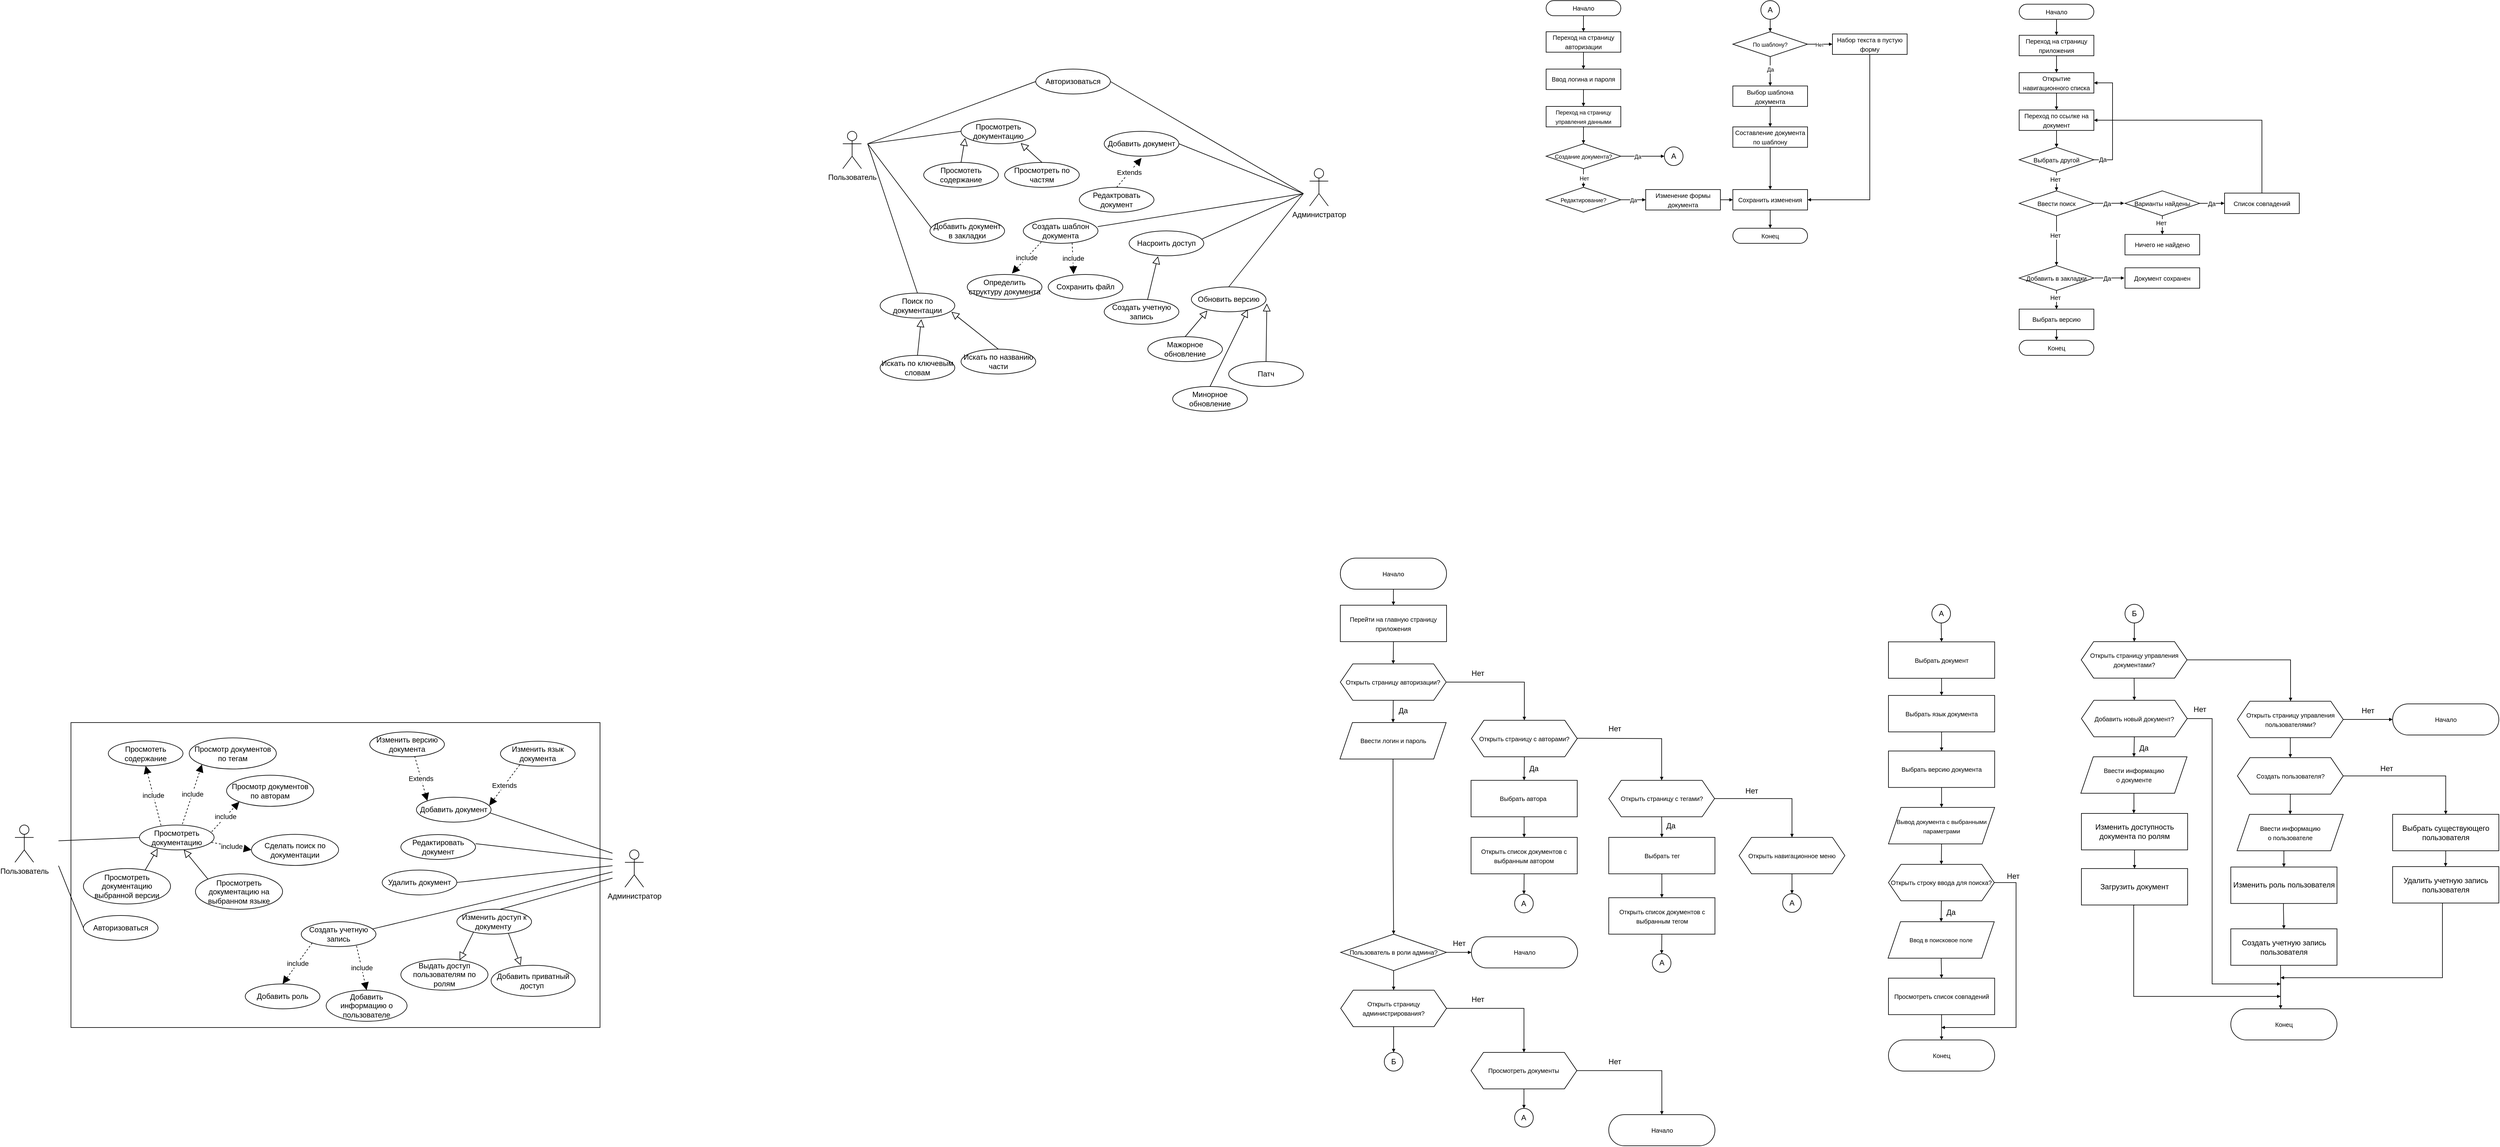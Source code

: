 <mxfile version="26.1.1">
  <diagram name="Page-1" id="BRcNDoXDnmwkcb4C3FV0">
    <mxGraphModel dx="7436" dy="3120" grid="1" gridSize="10" guides="1" tooltips="1" connect="1" arrows="1" fold="1" page="1" pageScale="1" pageWidth="850" pageHeight="1100" math="0" shadow="0">
      <root>
        <mxCell id="0" />
        <mxCell id="1" parent="0" />
        <mxCell id="Sh1dxKzc5GH1FcoaVsvd-1" value="Пользователь" style="shape=umlActor;verticalLabelPosition=bottom;verticalAlign=top;html=1;outlineConnect=0;" parent="1" vertex="1">
          <mxGeometry x="260" y="260" width="30" height="60" as="geometry" />
        </mxCell>
        <mxCell id="Sh1dxKzc5GH1FcoaVsvd-2" value="Администратор&lt;div&gt;&lt;br&gt;&lt;div&gt;&lt;br&gt;&lt;/div&gt;&lt;/div&gt;" style="shape=umlActor;verticalLabelPosition=bottom;verticalAlign=top;html=1;outlineConnect=0;" parent="1" vertex="1">
          <mxGeometry x="1010" y="320" width="30" height="60" as="geometry" />
        </mxCell>
        <mxCell id="Sh1dxKzc5GH1FcoaVsvd-7" value="Авторизоваться" style="ellipse;whiteSpace=wrap;html=1;" parent="1" vertex="1">
          <mxGeometry x="570" y="160" width="120" height="40" as="geometry" />
        </mxCell>
        <mxCell id="Sh1dxKzc5GH1FcoaVsvd-8" value="" style="endArrow=none;html=1;rounded=0;entryX=0;entryY=0.5;entryDx=0;entryDy=0;" parent="1" target="Sh1dxKzc5GH1FcoaVsvd-7" edge="1">
          <mxGeometry width="50" height="50" relative="1" as="geometry">
            <mxPoint x="300" y="280" as="sourcePoint" />
            <mxPoint x="620" y="280" as="targetPoint" />
          </mxGeometry>
        </mxCell>
        <mxCell id="Sh1dxKzc5GH1FcoaVsvd-9" value="" style="endArrow=none;html=1;rounded=0;exitX=1;exitY=0.5;exitDx=0;exitDy=0;" parent="1" source="Sh1dxKzc5GH1FcoaVsvd-7" edge="1">
          <mxGeometry width="50" height="50" relative="1" as="geometry">
            <mxPoint x="570" y="330" as="sourcePoint" />
            <mxPoint x="1000" y="360" as="targetPoint" />
          </mxGeometry>
        </mxCell>
        <mxCell id="Sh1dxKzc5GH1FcoaVsvd-10" value="Просмотреть документацию" style="ellipse;whiteSpace=wrap;html=1;" parent="1" vertex="1">
          <mxGeometry x="450" y="240" width="120" height="40" as="geometry" />
        </mxCell>
        <mxCell id="Sh1dxKzc5GH1FcoaVsvd-11" value="" style="endArrow=none;html=1;rounded=0;entryX=0;entryY=0.5;entryDx=0;entryDy=0;" parent="1" target="Sh1dxKzc5GH1FcoaVsvd-10" edge="1">
          <mxGeometry width="50" height="50" relative="1" as="geometry">
            <mxPoint x="300" y="280" as="sourcePoint" />
            <mxPoint x="460" y="220" as="targetPoint" />
          </mxGeometry>
        </mxCell>
        <mxCell id="Sh1dxKzc5GH1FcoaVsvd-16" value="Просмотеть содержание" style="ellipse;whiteSpace=wrap;html=1;" parent="1" vertex="1">
          <mxGeometry x="390" y="310" width="120" height="40" as="geometry" />
        </mxCell>
        <mxCell id="Sh1dxKzc5GH1FcoaVsvd-17" value="Просмотреть по частям" style="ellipse;whiteSpace=wrap;html=1;" parent="1" vertex="1">
          <mxGeometry x="520" y="310" width="120" height="40" as="geometry" />
        </mxCell>
        <mxCell id="Sh1dxKzc5GH1FcoaVsvd-19" value="" style="endArrow=block;endSize=10;endFill=0;html=1;rounded=0;exitX=0.5;exitY=0;exitDx=0;exitDy=0;entryX=0.055;entryY=0.767;entryDx=0;entryDy=0;entryPerimeter=0;strokeWidth=1;" parent="1" source="Sh1dxKzc5GH1FcoaVsvd-16" target="Sh1dxKzc5GH1FcoaVsvd-10" edge="1">
          <mxGeometry width="160" relative="1" as="geometry">
            <mxPoint x="540" y="360" as="sourcePoint" />
            <mxPoint x="700" y="360" as="targetPoint" />
          </mxGeometry>
        </mxCell>
        <mxCell id="Sh1dxKzc5GH1FcoaVsvd-20" value="" style="endArrow=block;endSize=10;endFill=0;html=1;rounded=0;exitX=0.5;exitY=0;exitDx=0;exitDy=0;entryX=0.799;entryY=0.974;entryDx=0;entryDy=0;entryPerimeter=0;strokeWidth=1;" parent="1" source="Sh1dxKzc5GH1FcoaVsvd-17" target="Sh1dxKzc5GH1FcoaVsvd-10" edge="1">
          <mxGeometry width="160" relative="1" as="geometry">
            <mxPoint x="495" y="330" as="sourcePoint" />
            <mxPoint x="500" y="290" as="targetPoint" />
          </mxGeometry>
        </mxCell>
        <mxCell id="Sh1dxKzc5GH1FcoaVsvd-22" value="Добавить документ" style="ellipse;whiteSpace=wrap;html=1;" parent="1" vertex="1">
          <mxGeometry x="680" y="260" width="120" height="40" as="geometry" />
        </mxCell>
        <mxCell id="Sh1dxKzc5GH1FcoaVsvd-23" value="Редактровать документ" style="ellipse;whiteSpace=wrap;html=1;" parent="1" vertex="1">
          <mxGeometry x="640" y="350" width="120" height="40" as="geometry" />
        </mxCell>
        <mxCell id="Sh1dxKzc5GH1FcoaVsvd-25" value="Extends" style="endArrow=block;endSize=10;endFill=1;html=1;rounded=0;exitX=0.5;exitY=0;exitDx=0;exitDy=0;entryX=0.5;entryY=1.07;entryDx=0;entryDy=0;dashed=1;entryPerimeter=0;" parent="1" source="Sh1dxKzc5GH1FcoaVsvd-23" target="Sh1dxKzc5GH1FcoaVsvd-22" edge="1">
          <mxGeometry width="160" relative="1" as="geometry">
            <mxPoint x="550" y="270" as="sourcePoint" />
            <mxPoint x="710" y="270" as="targetPoint" />
          </mxGeometry>
        </mxCell>
        <mxCell id="Sh1dxKzc5GH1FcoaVsvd-27" value="" style="endArrow=none;html=1;rounded=0;exitX=1;exitY=0.5;exitDx=0;exitDy=0;" parent="1" source="Sh1dxKzc5GH1FcoaVsvd-22" edge="1">
          <mxGeometry width="50" height="50" relative="1" as="geometry">
            <mxPoint x="510" y="330" as="sourcePoint" />
            <mxPoint x="1000" y="360" as="targetPoint" />
          </mxGeometry>
        </mxCell>
        <mxCell id="Sh1dxKzc5GH1FcoaVsvd-29" value="Обновить версию" style="ellipse;whiteSpace=wrap;html=1;" parent="1" vertex="1">
          <mxGeometry x="820" y="510" width="120" height="40" as="geometry" />
        </mxCell>
        <mxCell id="Sh1dxKzc5GH1FcoaVsvd-30" value="Мажорное обновление" style="ellipse;whiteSpace=wrap;html=1;" parent="1" vertex="1">
          <mxGeometry x="750" y="590.0" width="120" height="40" as="geometry" />
        </mxCell>
        <mxCell id="Sh1dxKzc5GH1FcoaVsvd-31" value="" style="endArrow=block;endSize=10;endFill=0;html=1;rounded=0;exitX=0.5;exitY=0;exitDx=0;exitDy=0;entryX=0.215;entryY=0.947;entryDx=0;entryDy=0;entryPerimeter=0;strokeWidth=1;" parent="1" source="Sh1dxKzc5GH1FcoaVsvd-30" target="Sh1dxKzc5GH1FcoaVsvd-29" edge="1">
          <mxGeometry width="160" relative="1" as="geometry">
            <mxPoint x="880" y="719.32" as="sourcePoint" />
            <mxPoint x="797" y="630.32" as="targetPoint" />
          </mxGeometry>
        </mxCell>
        <mxCell id="Sh1dxKzc5GH1FcoaVsvd-34" value="Минорное обновление" style="ellipse;whiteSpace=wrap;html=1;" parent="1" vertex="1">
          <mxGeometry x="790" y="670" width="120" height="40" as="geometry" />
        </mxCell>
        <mxCell id="Sh1dxKzc5GH1FcoaVsvd-35" value="" style="endArrow=block;endSize=10;endFill=0;html=1;rounded=0;exitX=0.5;exitY=0;exitDx=0;exitDy=0;entryX=0.756;entryY=0.906;entryDx=0;entryDy=0;entryPerimeter=0;strokeWidth=1;" parent="1" source="Sh1dxKzc5GH1FcoaVsvd-34" target="Sh1dxKzc5GH1FcoaVsvd-29" edge="1">
          <mxGeometry width="160" relative="1" as="geometry">
            <mxPoint x="970" y="700.0" as="sourcePoint" />
            <mxPoint x="887" y="611" as="targetPoint" />
          </mxGeometry>
        </mxCell>
        <mxCell id="Sh1dxKzc5GH1FcoaVsvd-36" value="Патч" style="ellipse;whiteSpace=wrap;html=1;" parent="1" vertex="1">
          <mxGeometry x="880" y="630" width="120" height="40" as="geometry" />
        </mxCell>
        <mxCell id="Sh1dxKzc5GH1FcoaVsvd-37" value="" style="endArrow=block;endSize=10;endFill=0;html=1;rounded=0;exitX=0.5;exitY=0;exitDx=0;exitDy=0;entryX=1.011;entryY=0.669;entryDx=0;entryDy=0;entryPerimeter=0;strokeWidth=1;" parent="1" source="Sh1dxKzc5GH1FcoaVsvd-36" target="Sh1dxKzc5GH1FcoaVsvd-29" edge="1">
          <mxGeometry width="160" relative="1" as="geometry">
            <mxPoint x="1070" y="670.0" as="sourcePoint" />
            <mxPoint x="987" y="581" as="targetPoint" />
          </mxGeometry>
        </mxCell>
        <mxCell id="Sh1dxKzc5GH1FcoaVsvd-38" value="" style="endArrow=none;html=1;rounded=0;exitX=0.5;exitY=0;exitDx=0;exitDy=0;" parent="1" source="Sh1dxKzc5GH1FcoaVsvd-29" edge="1">
          <mxGeometry width="50" height="50" relative="1" as="geometry">
            <mxPoint x="610" y="460" as="sourcePoint" />
            <mxPoint x="1000" y="360" as="targetPoint" />
          </mxGeometry>
        </mxCell>
        <mxCell id="Sh1dxKzc5GH1FcoaVsvd-40" value="Насроить доступ" style="ellipse;whiteSpace=wrap;html=1;" parent="1" vertex="1">
          <mxGeometry x="720" y="420" width="120" height="40" as="geometry" />
        </mxCell>
        <mxCell id="Sh1dxKzc5GH1FcoaVsvd-41" value="" style="endArrow=none;html=1;rounded=0;exitX=0.973;exitY=0.33;exitDx=0;exitDy=0;exitPerimeter=0;" parent="1" source="Sh1dxKzc5GH1FcoaVsvd-40" edge="1">
          <mxGeometry width="50" height="50" relative="1" as="geometry">
            <mxPoint x="530" y="480" as="sourcePoint" />
            <mxPoint x="1000" y="360" as="targetPoint" />
          </mxGeometry>
        </mxCell>
        <mxCell id="Sh1dxKzc5GH1FcoaVsvd-42" value="Создать учетную запись" style="ellipse;whiteSpace=wrap;html=1;" parent="1" vertex="1">
          <mxGeometry x="680" y="530.0" width="120" height="40" as="geometry" />
        </mxCell>
        <mxCell id="Sh1dxKzc5GH1FcoaVsvd-43" value="" style="endArrow=block;endSize=10;endFill=0;html=1;rounded=0;exitX=0.58;exitY=0.02;exitDx=0;exitDy=0;entryX=0.387;entryY=1.02;entryDx=0;entryDy=0;entryPerimeter=0;strokeWidth=1;exitPerimeter=0;" parent="1" source="Sh1dxKzc5GH1FcoaVsvd-42" target="Sh1dxKzc5GH1FcoaVsvd-40" edge="1">
          <mxGeometry width="160" relative="1" as="geometry">
            <mxPoint x="710" y="589.32" as="sourcePoint" />
            <mxPoint x="627" y="500.32" as="targetPoint" />
          </mxGeometry>
        </mxCell>
        <mxCell id="Sh1dxKzc5GH1FcoaVsvd-44" value="Создать шаблон документа" style="ellipse;whiteSpace=wrap;html=1;" parent="1" vertex="1">
          <mxGeometry x="550" y="400" width="120" height="40" as="geometry" />
        </mxCell>
        <mxCell id="Sh1dxKzc5GH1FcoaVsvd-45" value="" style="endArrow=none;html=1;rounded=0;exitX=0.996;exitY=0.329;exitDx=0;exitDy=0;exitPerimeter=0;" parent="1" source="Sh1dxKzc5GH1FcoaVsvd-44" edge="1">
          <mxGeometry width="50" height="50" relative="1" as="geometry">
            <mxPoint x="730" y="460" as="sourcePoint" />
            <mxPoint x="1000" y="360" as="targetPoint" />
          </mxGeometry>
        </mxCell>
        <mxCell id="Sh1dxKzc5GH1FcoaVsvd-47" value="Определить структуру документа" style="ellipse;whiteSpace=wrap;html=1;" parent="1" vertex="1">
          <mxGeometry x="460" y="490" width="120" height="40" as="geometry" />
        </mxCell>
        <mxCell id="Sh1dxKzc5GH1FcoaVsvd-50" value="Сохранить файл" style="ellipse;whiteSpace=wrap;html=1;" parent="1" vertex="1">
          <mxGeometry x="590" y="490" width="120" height="40" as="geometry" />
        </mxCell>
        <mxCell id="Sh1dxKzc5GH1FcoaVsvd-52" value="include" style="endArrow=block;endSize=10;endFill=1;html=1;rounded=0;exitX=0.241;exitY=0.949;exitDx=0;exitDy=0;entryX=0.598;entryY=-0.039;entryDx=0;entryDy=0;dashed=1;entryPerimeter=0;exitPerimeter=0;" parent="1" source="Sh1dxKzc5GH1FcoaVsvd-44" target="Sh1dxKzc5GH1FcoaVsvd-47" edge="1">
          <mxGeometry width="160" relative="1" as="geometry">
            <mxPoint x="460" y="443.5" as="sourcePoint" />
            <mxPoint x="500" y="396.5" as="targetPoint" />
          </mxGeometry>
        </mxCell>
        <mxCell id="Sh1dxKzc5GH1FcoaVsvd-53" value="include" style="endArrow=block;endSize=10;endFill=1;html=1;rounded=0;exitX=0.654;exitY=0.985;exitDx=0;exitDy=0;entryX=0.34;entryY=-0.015;entryDx=0;entryDy=0;dashed=1;entryPerimeter=0;exitPerimeter=0;" parent="1" source="Sh1dxKzc5GH1FcoaVsvd-44" target="Sh1dxKzc5GH1FcoaVsvd-50" edge="1">
          <mxGeometry width="160" relative="1" as="geometry">
            <mxPoint x="589" y="448" as="sourcePoint" />
            <mxPoint x="542" y="498" as="targetPoint" />
          </mxGeometry>
        </mxCell>
        <mxCell id="Sh1dxKzc5GH1FcoaVsvd-54" value="Добавить документ в закладки" style="ellipse;whiteSpace=wrap;html=1;" parent="1" vertex="1">
          <mxGeometry x="400" y="400" width="120" height="40" as="geometry" />
        </mxCell>
        <mxCell id="Sh1dxKzc5GH1FcoaVsvd-59" value="" style="endArrow=none;html=1;rounded=0;entryX=0.019;entryY=0.377;entryDx=0;entryDy=0;entryPerimeter=0;" parent="1" target="Sh1dxKzc5GH1FcoaVsvd-54" edge="1">
          <mxGeometry width="50" height="50" relative="1" as="geometry">
            <mxPoint x="300" y="280" as="sourcePoint" />
            <mxPoint x="540" y="340" as="targetPoint" />
          </mxGeometry>
        </mxCell>
        <mxCell id="Sh1dxKzc5GH1FcoaVsvd-60" value="Поиск по документации" style="ellipse;whiteSpace=wrap;html=1;" parent="1" vertex="1">
          <mxGeometry x="320" y="520" width="120" height="40" as="geometry" />
        </mxCell>
        <mxCell id="Sh1dxKzc5GH1FcoaVsvd-61" value="" style="endArrow=none;html=1;rounded=0;exitX=0.5;exitY=0;exitDx=0;exitDy=0;" parent="1" source="Sh1dxKzc5GH1FcoaVsvd-60" edge="1">
          <mxGeometry width="50" height="50" relative="1" as="geometry">
            <mxPoint x="420" y="410" as="sourcePoint" />
            <mxPoint x="300" y="280" as="targetPoint" />
          </mxGeometry>
        </mxCell>
        <mxCell id="Sh1dxKzc5GH1FcoaVsvd-62" value="Искать по ключевым словам" style="ellipse;whiteSpace=wrap;html=1;" parent="1" vertex="1">
          <mxGeometry x="320" y="620.0" width="120" height="40" as="geometry" />
        </mxCell>
        <mxCell id="Sh1dxKzc5GH1FcoaVsvd-63" value="Искать по названию части" style="ellipse;whiteSpace=wrap;html=1;" parent="1" vertex="1">
          <mxGeometry x="450" y="610.0" width="120" height="40" as="geometry" />
        </mxCell>
        <mxCell id="Sh1dxKzc5GH1FcoaVsvd-64" value="" style="endArrow=block;endSize=10;endFill=0;html=1;rounded=0;exitX=0.5;exitY=0;exitDx=0;exitDy=0;entryX=0.551;entryY=1.05;entryDx=0;entryDy=0;entryPerimeter=0;strokeWidth=1;" parent="1" source="Sh1dxKzc5GH1FcoaVsvd-62" target="Sh1dxKzc5GH1FcoaVsvd-60" edge="1">
          <mxGeometry width="160" relative="1" as="geometry">
            <mxPoint x="440" y="649.32" as="sourcePoint" />
            <mxPoint x="357" y="560.32" as="targetPoint" />
          </mxGeometry>
        </mxCell>
        <mxCell id="Sh1dxKzc5GH1FcoaVsvd-65" value="" style="endArrow=block;endSize=10;endFill=0;html=1;rounded=0;exitX=0.5;exitY=0;exitDx=0;exitDy=0;entryX=0.954;entryY=0.751;entryDx=0;entryDy=0;entryPerimeter=0;strokeWidth=1;" parent="1" source="Sh1dxKzc5GH1FcoaVsvd-63" target="Sh1dxKzc5GH1FcoaVsvd-60" edge="1">
          <mxGeometry width="160" relative="1" as="geometry">
            <mxPoint x="395" y="619.32" as="sourcePoint" />
            <mxPoint x="446" y="568.32" as="targetPoint" />
          </mxGeometry>
        </mxCell>
        <mxCell id="-YOLewejFSK5GWUS9za1-1" value="&lt;font style=&quot;font-size: 10px;&quot;&gt;Начало&lt;/font&gt;" style="rounded=1;whiteSpace=wrap;html=1;arcSize=50;" parent="1" vertex="1">
          <mxGeometry x="2150" y="55.71" width="120" height="24.29" as="geometry" />
        </mxCell>
        <mxCell id="-YOLewejFSK5GWUS9za1-2" value="&lt;font style=&quot;font-size: 10px;&quot;&gt;Переход на страницу приложения&lt;/font&gt;" style="rounded=1;whiteSpace=wrap;html=1;arcSize=0;" parent="1" vertex="1">
          <mxGeometry x="2150" y="105.71" width="120" height="32.86" as="geometry" />
        </mxCell>
        <mxCell id="-YOLewejFSK5GWUS9za1-3" style="edgeStyle=orthogonalEdgeStyle;rounded=0;orthogonalLoop=1;jettySize=auto;html=1;entryX=0.5;entryY=0;entryDx=0;entryDy=0;endSize=3;startSize=3;endArrow=block;endFill=1;" parent="1" source="-YOLewejFSK5GWUS9za1-1" target="-YOLewejFSK5GWUS9za1-2" edge="1">
          <mxGeometry relative="1" as="geometry" />
        </mxCell>
        <mxCell id="-YOLewejFSK5GWUS9za1-7" style="edgeStyle=orthogonalEdgeStyle;rounded=0;orthogonalLoop=1;jettySize=auto;html=1;entryX=0.5;entryY=0;entryDx=0;entryDy=0;endSize=3;startSize=3;endArrow=block;endFill=1;exitX=0.5;exitY=1;exitDx=0;exitDy=0;" parent="1" source="-YOLewejFSK5GWUS9za1-2" edge="1">
          <mxGeometry relative="1" as="geometry">
            <mxPoint x="2220" y="89.71" as="sourcePoint" />
            <mxPoint x="2210" y="165.71" as="targetPoint" />
          </mxGeometry>
        </mxCell>
        <mxCell id="-YOLewejFSK5GWUS9za1-11" value="&lt;font style=&quot;font-size: 10px;&quot;&gt;Выбрать другой&lt;/font&gt;" style="rhombus;whiteSpace=wrap;html=1;" parent="1" vertex="1">
          <mxGeometry x="2150" y="285.71" width="120" height="40" as="geometry" />
        </mxCell>
        <mxCell id="-YOLewejFSK5GWUS9za1-12" value="&lt;font style=&quot;font-size: 10px;&quot;&gt;Открытие навигационного списка&lt;/font&gt;" style="rounded=1;whiteSpace=wrap;html=1;arcSize=0;" parent="1" vertex="1">
          <mxGeometry x="2150" y="165.71" width="120" height="32.86" as="geometry" />
        </mxCell>
        <mxCell id="-YOLewejFSK5GWUS9za1-14" style="edgeStyle=orthogonalEdgeStyle;rounded=0;orthogonalLoop=1;jettySize=auto;html=1;entryX=0.5;entryY=0;entryDx=0;entryDy=0;endSize=3;startSize=3;endArrow=block;endFill=1;exitX=0.5;exitY=1;exitDx=0;exitDy=0;" parent="1" edge="1">
          <mxGeometry relative="1" as="geometry">
            <mxPoint x="2210" y="198.71" as="sourcePoint" />
            <mxPoint x="2210" y="225.71" as="targetPoint" />
          </mxGeometry>
        </mxCell>
        <mxCell id="-YOLewejFSK5GWUS9za1-15" value="&lt;font style=&quot;font-size: 10px;&quot;&gt;Переход по ссылке на документ&lt;/font&gt;" style="rounded=1;whiteSpace=wrap;html=1;arcSize=0;" parent="1" vertex="1">
          <mxGeometry x="2150" y="225.71" width="120" height="32.86" as="geometry" />
        </mxCell>
        <mxCell id="-YOLewejFSK5GWUS9za1-17" style="edgeStyle=orthogonalEdgeStyle;rounded=0;orthogonalLoop=1;jettySize=auto;html=1;entryX=0.5;entryY=0;entryDx=0;entryDy=0;endSize=3;startSize=3;endArrow=block;endFill=1;exitX=0.5;exitY=1;exitDx=0;exitDy=0;" parent="1" source="-YOLewejFSK5GWUS9za1-15" target="-YOLewejFSK5GWUS9za1-11" edge="1">
          <mxGeometry relative="1" as="geometry">
            <mxPoint x="2210" y="258.57" as="sourcePoint" />
            <mxPoint x="2210" y="295.57" as="targetPoint" />
          </mxGeometry>
        </mxCell>
        <mxCell id="-YOLewejFSK5GWUS9za1-22" style="edgeStyle=orthogonalEdgeStyle;rounded=0;orthogonalLoop=1;jettySize=auto;html=1;entryX=0.5;entryY=0;entryDx=0;entryDy=0;endSize=3;startSize=3;endArrow=block;endFill=1;exitX=0.5;exitY=1;exitDx=0;exitDy=0;" parent="1" source="-YOLewejFSK5GWUS9za1-15" target="-YOLewejFSK5GWUS9za1-11" edge="1">
          <mxGeometry relative="1" as="geometry">
            <mxPoint x="2210" y="258.71" as="sourcePoint" />
            <mxPoint x="2210" y="285.71" as="targetPoint" />
            <Array as="points">
              <mxPoint x="2210" y="285.71" />
            </Array>
          </mxGeometry>
        </mxCell>
        <mxCell id="-YOLewejFSK5GWUS9za1-24" style="edgeStyle=orthogonalEdgeStyle;rounded=0;orthogonalLoop=1;jettySize=auto;html=1;entryX=1;entryY=0.5;entryDx=0;entryDy=0;endSize=3;startSize=3;endArrow=block;endFill=1;exitX=1;exitY=0.5;exitDx=0;exitDy=0;" parent="1" source="-YOLewejFSK5GWUS9za1-11" target="-YOLewejFSK5GWUS9za1-12" edge="1">
          <mxGeometry relative="1" as="geometry">
            <mxPoint x="2299.86" y="265.71" as="sourcePoint" />
            <mxPoint x="2299.86" y="302.71" as="targetPoint" />
            <Array as="points">
              <mxPoint x="2300" y="305.71" />
              <mxPoint x="2300" y="181.71" />
            </Array>
          </mxGeometry>
        </mxCell>
        <mxCell id="-YOLewejFSK5GWUS9za1-25" value="&lt;font style=&quot;font-size: 10px;&quot;&gt;Да&lt;/font&gt;" style="edgeLabel;html=1;align=center;verticalAlign=middle;resizable=0;points=[];" parent="-YOLewejFSK5GWUS9za1-24" vertex="1" connectable="0">
          <mxGeometry x="-0.852" y="1" relative="1" as="geometry">
            <mxPoint as="offset" />
          </mxGeometry>
        </mxCell>
        <mxCell id="-YOLewejFSK5GWUS9za1-27" style="edgeStyle=orthogonalEdgeStyle;rounded=0;orthogonalLoop=1;jettySize=auto;html=1;endSize=3;startSize=3;endArrow=block;endFill=1;exitX=0.5;exitY=1;exitDx=0;exitDy=0;" parent="1" edge="1">
          <mxGeometry relative="1" as="geometry">
            <mxPoint x="2209.83" y="325.71" as="sourcePoint" />
            <mxPoint x="2210" y="355.71" as="targetPoint" />
          </mxGeometry>
        </mxCell>
        <mxCell id="-YOLewejFSK5GWUS9za1-29" value="&lt;font style=&quot;font-size: 10px;&quot;&gt;Нет&lt;/font&gt;" style="edgeLabel;html=1;align=center;verticalAlign=middle;resizable=0;points=[];" parent="-YOLewejFSK5GWUS9za1-27" vertex="1" connectable="0">
          <mxGeometry x="-0.225" y="-2" relative="1" as="geometry">
            <mxPoint as="offset" />
          </mxGeometry>
        </mxCell>
        <mxCell id="-YOLewejFSK5GWUS9za1-32" value="&lt;font style=&quot;font-size: 10px;&quot;&gt;Ввести поиск&lt;/font&gt;" style="rhombus;whiteSpace=wrap;html=1;" parent="1" vertex="1">
          <mxGeometry x="2150" y="355.71" width="120" height="40" as="geometry" />
        </mxCell>
        <mxCell id="-YOLewejFSK5GWUS9za1-36" value="&lt;font style=&quot;font-size: 10px;&quot;&gt;Варианты найдены&lt;/font&gt;" style="rhombus;whiteSpace=wrap;html=1;" parent="1" vertex="1">
          <mxGeometry x="2320" y="355.71" width="120" height="40" as="geometry" />
        </mxCell>
        <mxCell id="-YOLewejFSK5GWUS9za1-42" style="edgeStyle=orthogonalEdgeStyle;rounded=0;orthogonalLoop=1;jettySize=auto;html=1;endSize=3;startSize=3;endArrow=block;endFill=1;exitX=1.009;exitY=0.498;exitDx=0;exitDy=0;exitPerimeter=0;entryX=-0.012;entryY=0.498;entryDx=0;entryDy=0;entryPerimeter=0;" parent="1" source="-YOLewejFSK5GWUS9za1-32" target="-YOLewejFSK5GWUS9za1-36" edge="1">
          <mxGeometry relative="1" as="geometry">
            <mxPoint x="2280" y="315.71" as="sourcePoint" />
            <mxPoint x="2320" y="378.71" as="targetPoint" />
            <Array as="points">
              <mxPoint x="2300" y="375.71" />
              <mxPoint x="2320" y="375.71" />
            </Array>
          </mxGeometry>
        </mxCell>
        <mxCell id="-YOLewejFSK5GWUS9za1-43" value="&lt;font style=&quot;font-size: 10px;&quot;&gt;Да&lt;/font&gt;" style="edgeLabel;html=1;align=center;verticalAlign=middle;resizable=0;points=[];" parent="-YOLewejFSK5GWUS9za1-42" vertex="1" connectable="0">
          <mxGeometry x="-0.852" y="1" relative="1" as="geometry">
            <mxPoint x="16" y="1" as="offset" />
          </mxGeometry>
        </mxCell>
        <mxCell id="-YOLewejFSK5GWUS9za1-46" value="&lt;font style=&quot;font-size: 10px;&quot;&gt;Список совпадений&lt;/font&gt;" style="rounded=1;whiteSpace=wrap;html=1;arcSize=0;" parent="1" vertex="1">
          <mxGeometry x="2480" y="359.28" width="120" height="32.86" as="geometry" />
        </mxCell>
        <mxCell id="-YOLewejFSK5GWUS9za1-47" style="edgeStyle=orthogonalEdgeStyle;rounded=0;orthogonalLoop=1;jettySize=auto;html=1;endSize=3;startSize=3;endArrow=block;endFill=1;entryX=0;entryY=0.5;entryDx=0;entryDy=0;" parent="1" source="-YOLewejFSK5GWUS9za1-36" target="-YOLewejFSK5GWUS9za1-46" edge="1">
          <mxGeometry relative="1" as="geometry">
            <mxPoint x="2440" y="375.71" as="sourcePoint" />
            <mxPoint x="2477.92" y="375.72" as="targetPoint" />
            <Array as="points" />
          </mxGeometry>
        </mxCell>
        <mxCell id="-YOLewejFSK5GWUS9za1-48" value="&lt;font style=&quot;font-size: 10px;&quot;&gt;Да&lt;/font&gt;" style="edgeLabel;html=1;align=center;verticalAlign=middle;resizable=0;points=[];" parent="-YOLewejFSK5GWUS9za1-47" vertex="1" connectable="0">
          <mxGeometry x="-0.852" y="1" relative="1" as="geometry">
            <mxPoint x="16" y="1" as="offset" />
          </mxGeometry>
        </mxCell>
        <mxCell id="-YOLewejFSK5GWUS9za1-49" style="edgeStyle=orthogonalEdgeStyle;rounded=0;orthogonalLoop=1;jettySize=auto;html=1;entryX=1;entryY=0.5;entryDx=0;entryDy=0;endSize=3;startSize=3;endArrow=block;endFill=1;exitX=0.5;exitY=0;exitDx=0;exitDy=0;" parent="1" source="-YOLewejFSK5GWUS9za1-46" target="-YOLewejFSK5GWUS9za1-15" edge="1">
          <mxGeometry relative="1" as="geometry">
            <mxPoint x="2460" y="248.71" as="sourcePoint" />
            <mxPoint x="2460" y="285.71" as="targetPoint" />
          </mxGeometry>
        </mxCell>
        <mxCell id="-YOLewejFSK5GWUS9za1-50" value="&lt;font style=&quot;font-size: 10px;&quot;&gt;Ничего не найдено&lt;/font&gt;" style="rounded=1;whiteSpace=wrap;html=1;arcSize=0;" parent="1" vertex="1">
          <mxGeometry x="2320" y="425.71" width="120" height="32.86" as="geometry" />
        </mxCell>
        <mxCell id="-YOLewejFSK5GWUS9za1-54" style="edgeStyle=orthogonalEdgeStyle;rounded=0;orthogonalLoop=1;jettySize=auto;html=1;endSize=3;startSize=3;endArrow=block;endFill=1;exitX=0.5;exitY=1;exitDx=0;exitDy=0;entryX=0.5;entryY=0;entryDx=0;entryDy=0;" parent="1" source="-YOLewejFSK5GWUS9za1-36" target="-YOLewejFSK5GWUS9za1-50" edge="1">
          <mxGeometry relative="1" as="geometry">
            <mxPoint x="2379.81" y="398.57" as="sourcePoint" />
            <mxPoint x="2379.98" y="428.57" as="targetPoint" />
          </mxGeometry>
        </mxCell>
        <mxCell id="-YOLewejFSK5GWUS9za1-55" value="&lt;font style=&quot;font-size: 10px;&quot;&gt;Нет&lt;/font&gt;" style="edgeLabel;html=1;align=center;verticalAlign=middle;resizable=0;points=[];" parent="-YOLewejFSK5GWUS9za1-54" vertex="1" connectable="0">
          <mxGeometry x="-0.225" y="-2" relative="1" as="geometry">
            <mxPoint as="offset" />
          </mxGeometry>
        </mxCell>
        <mxCell id="-YOLewejFSK5GWUS9za1-56" style="edgeStyle=orthogonalEdgeStyle;rounded=0;orthogonalLoop=1;jettySize=auto;html=1;endSize=3;startSize=3;endArrow=block;endFill=1;exitX=0.5;exitY=1;exitDx=0;exitDy=0;entryX=0.5;entryY=0;entryDx=0;entryDy=0;" parent="1" source="-YOLewejFSK5GWUS9za1-32" target="-YOLewejFSK5GWUS9za1-58" edge="1">
          <mxGeometry relative="1" as="geometry">
            <mxPoint x="2190" y="405.71" as="sourcePoint" />
            <mxPoint x="2210" y="425.71" as="targetPoint" />
          </mxGeometry>
        </mxCell>
        <mxCell id="-YOLewejFSK5GWUS9za1-57" value="&lt;font style=&quot;font-size: 10px;&quot;&gt;Нет&lt;/font&gt;" style="edgeLabel;html=1;align=center;verticalAlign=middle;resizable=0;points=[];" parent="-YOLewejFSK5GWUS9za1-56" vertex="1" connectable="0">
          <mxGeometry x="-0.225" y="-2" relative="1" as="geometry">
            <mxPoint as="offset" />
          </mxGeometry>
        </mxCell>
        <mxCell id="-YOLewejFSK5GWUS9za1-58" value="&lt;font style=&quot;font-size: 10px;&quot;&gt;Добавить в закладки&lt;/font&gt;" style="rhombus;whiteSpace=wrap;html=1;" parent="1" vertex="1">
          <mxGeometry x="2150" y="475.71" width="120" height="40" as="geometry" />
        </mxCell>
        <mxCell id="-YOLewejFSK5GWUS9za1-59" style="edgeStyle=orthogonalEdgeStyle;rounded=0;orthogonalLoop=1;jettySize=auto;html=1;endSize=3;startSize=3;endArrow=block;endFill=1;exitX=1.009;exitY=0.498;exitDx=0;exitDy=0;exitPerimeter=0;entryX=-0.012;entryY=0.498;entryDx=0;entryDy=0;entryPerimeter=0;" parent="1" source="-YOLewejFSK5GWUS9za1-58" edge="1">
          <mxGeometry relative="1" as="geometry">
            <mxPoint x="2280" y="435.71" as="sourcePoint" />
            <mxPoint x="2319" y="495.71" as="targetPoint" />
            <Array as="points">
              <mxPoint x="2300" y="495.71" />
              <mxPoint x="2320" y="495.71" />
            </Array>
          </mxGeometry>
        </mxCell>
        <mxCell id="-YOLewejFSK5GWUS9za1-60" value="&lt;font style=&quot;font-size: 10px;&quot;&gt;Да&lt;/font&gt;" style="edgeLabel;html=1;align=center;verticalAlign=middle;resizable=0;points=[];" parent="-YOLewejFSK5GWUS9za1-59" vertex="1" connectable="0">
          <mxGeometry x="-0.852" y="1" relative="1" as="geometry">
            <mxPoint x="16" y="1" as="offset" />
          </mxGeometry>
        </mxCell>
        <mxCell id="-YOLewejFSK5GWUS9za1-61" style="edgeStyle=orthogonalEdgeStyle;rounded=0;orthogonalLoop=1;jettySize=auto;html=1;endSize=3;startSize=3;endArrow=block;endFill=1;exitX=0.5;exitY=1;exitDx=0;exitDy=0;" parent="1" source="-YOLewejFSK5GWUS9za1-58" edge="1">
          <mxGeometry relative="1" as="geometry">
            <mxPoint x="2190" y="525.71" as="sourcePoint" />
            <mxPoint x="2210" y="545.71" as="targetPoint" />
          </mxGeometry>
        </mxCell>
        <mxCell id="-YOLewejFSK5GWUS9za1-62" value="&lt;font style=&quot;font-size: 10px;&quot;&gt;Нет&lt;/font&gt;" style="edgeLabel;html=1;align=center;verticalAlign=middle;resizable=0;points=[];" parent="-YOLewejFSK5GWUS9za1-61" vertex="1" connectable="0">
          <mxGeometry x="-0.225" y="-2" relative="1" as="geometry">
            <mxPoint as="offset" />
          </mxGeometry>
        </mxCell>
        <mxCell id="-YOLewejFSK5GWUS9za1-63" value="&lt;font style=&quot;font-size: 10px;&quot;&gt;Документ сохранен&lt;/font&gt;" style="rounded=1;whiteSpace=wrap;html=1;arcSize=0;" parent="1" vertex="1">
          <mxGeometry x="2320" y="479.28" width="120" height="32.86" as="geometry" />
        </mxCell>
        <mxCell id="-YOLewejFSK5GWUS9za1-64" value="&lt;font style=&quot;font-size: 10px;&quot;&gt;Выбрать версию&lt;/font&gt;" style="rounded=1;whiteSpace=wrap;html=1;arcSize=0;" parent="1" vertex="1">
          <mxGeometry x="2150" y="545.71" width="120" height="32.86" as="geometry" />
        </mxCell>
        <mxCell id="-YOLewejFSK5GWUS9za1-66" value="&lt;font style=&quot;font-size: 10px;&quot;&gt;Конец&lt;/font&gt;" style="rounded=1;whiteSpace=wrap;html=1;arcSize=50;" parent="1" vertex="1">
          <mxGeometry x="2150" y="595.71" width="120" height="24.29" as="geometry" />
        </mxCell>
        <mxCell id="-YOLewejFSK5GWUS9za1-67" style="edgeStyle=orthogonalEdgeStyle;rounded=0;orthogonalLoop=1;jettySize=auto;html=1;endSize=3;startSize=3;endArrow=block;endFill=1;exitX=0.5;exitY=1;exitDx=0;exitDy=0;" parent="1" source="-YOLewejFSK5GWUS9za1-64" edge="1">
          <mxGeometry relative="1" as="geometry">
            <mxPoint x="2209.86" y="578.57" as="sourcePoint" />
            <mxPoint x="2210" y="595.71" as="targetPoint" />
          </mxGeometry>
        </mxCell>
        <mxCell id="18BKgVp5ayPZVZw2qe2l-2" value="&lt;font style=&quot;font-size: 10px;&quot;&gt;Начало&lt;/font&gt;" style="rounded=1;whiteSpace=wrap;html=1;arcSize=50;" parent="1" vertex="1">
          <mxGeometry x="1390" y="50" width="120" height="24.29" as="geometry" />
        </mxCell>
        <mxCell id="18BKgVp5ayPZVZw2qe2l-3" value="&lt;font style=&quot;font-size: 10px;&quot;&gt;Переход на страницу авторизации&lt;/font&gt;" style="rounded=1;whiteSpace=wrap;html=1;arcSize=0;" parent="1" vertex="1">
          <mxGeometry x="1390" y="100" width="120" height="32.86" as="geometry" />
        </mxCell>
        <mxCell id="18BKgVp5ayPZVZw2qe2l-4" value="&lt;font style=&quot;font-size: 10px;&quot;&gt;Ввод логина и пароля&lt;/font&gt;" style="rounded=1;whiteSpace=wrap;html=1;arcSize=0;" parent="1" vertex="1">
          <mxGeometry x="1390" y="160" width="120" height="32.86" as="geometry" />
        </mxCell>
        <mxCell id="18BKgVp5ayPZVZw2qe2l-5" value="&lt;font style=&quot;font-size: 9px;&quot;&gt;Переход на страницу управления данными&lt;/font&gt;" style="rounded=1;whiteSpace=wrap;html=1;arcSize=0;" parent="1" vertex="1">
          <mxGeometry x="1390" y="220" width="120" height="32.86" as="geometry" />
        </mxCell>
        <mxCell id="18BKgVp5ayPZVZw2qe2l-8" value="&lt;font style=&quot;font-size: 9px;&quot;&gt;Редактирование?&lt;/font&gt;" style="rhombus;whiteSpace=wrap;html=1;" parent="1" vertex="1">
          <mxGeometry x="1390" y="350" width="120" height="40" as="geometry" />
        </mxCell>
        <mxCell id="18BKgVp5ayPZVZw2qe2l-9" value="&lt;font style=&quot;font-size: 10px;&quot;&gt;Изменение формы документа&lt;/font&gt;" style="rounded=1;whiteSpace=wrap;html=1;arcSize=0;" parent="1" vertex="1">
          <mxGeometry x="1550" y="353.57" width="120" height="32.86" as="geometry" />
        </mxCell>
        <mxCell id="18BKgVp5ayPZVZw2qe2l-10" value="&lt;font style=&quot;font-size: 9px;&quot;&gt;Создание документа?&lt;/font&gt;" style="rhombus;whiteSpace=wrap;html=1;" parent="1" vertex="1">
          <mxGeometry x="1390" y="280" width="120" height="40" as="geometry" />
        </mxCell>
        <mxCell id="18BKgVp5ayPZVZw2qe2l-11" value="&lt;font style=&quot;font-size: 10px;&quot;&gt;Набор текста в пустую форму&lt;br&gt;&lt;/font&gt;" style="rounded=1;whiteSpace=wrap;html=1;arcSize=0;" parent="1" vertex="1">
          <mxGeometry x="1850" y="103.57" width="120" height="32.86" as="geometry" />
        </mxCell>
        <mxCell id="18BKgVp5ayPZVZw2qe2l-14" value="A" style="ellipse;whiteSpace=wrap;html=1;aspect=fixed;" parent="1" vertex="1">
          <mxGeometry x="1580" y="285" width="30" height="30" as="geometry" />
        </mxCell>
        <mxCell id="18BKgVp5ayPZVZw2qe2l-16" style="edgeStyle=orthogonalEdgeStyle;rounded=0;orthogonalLoop=1;jettySize=auto;html=1;entryX=0;entryY=0.5;entryDx=0;entryDy=0;endSize=3;startSize=3;endArrow=block;endFill=1;exitX=1;exitY=0.5;exitDx=0;exitDy=0;" parent="1" source="18BKgVp5ayPZVZw2qe2l-10" target="18BKgVp5ayPZVZw2qe2l-14" edge="1">
          <mxGeometry relative="1" as="geometry">
            <mxPoint x="1520" y="294" as="sourcePoint" />
            <mxPoint x="1520" y="320" as="targetPoint" />
          </mxGeometry>
        </mxCell>
        <mxCell id="18BKgVp5ayPZVZw2qe2l-44" value="&lt;font style=&quot;font-size: 9px;&quot;&gt;Да&lt;/font&gt;" style="edgeLabel;html=1;align=center;verticalAlign=middle;resizable=0;points=[];" parent="18BKgVp5ayPZVZw2qe2l-16" vertex="1" connectable="0">
          <mxGeometry x="-0.236" relative="1" as="geometry">
            <mxPoint as="offset" />
          </mxGeometry>
        </mxCell>
        <mxCell id="18BKgVp5ayPZVZw2qe2l-18" style="edgeStyle=orthogonalEdgeStyle;rounded=0;orthogonalLoop=1;jettySize=auto;html=1;entryX=0.5;entryY=0;entryDx=0;entryDy=0;endSize=3;startSize=3;endArrow=block;endFill=1;exitX=0.5;exitY=1;exitDx=0;exitDy=0;" parent="1" source="18BKgVp5ayPZVZw2qe2l-2" target="18BKgVp5ayPZVZw2qe2l-3" edge="1">
          <mxGeometry relative="1" as="geometry">
            <mxPoint x="1440" y="74.29" as="sourcePoint" />
            <mxPoint x="1440" y="100.29" as="targetPoint" />
          </mxGeometry>
        </mxCell>
        <mxCell id="18BKgVp5ayPZVZw2qe2l-19" style="edgeStyle=orthogonalEdgeStyle;rounded=0;orthogonalLoop=1;jettySize=auto;html=1;endSize=3;startSize=3;endArrow=block;endFill=1;exitX=0.5;exitY=1;exitDx=0;exitDy=0;entryX=0.5;entryY=0;entryDx=0;entryDy=0;" parent="1" source="18BKgVp5ayPZVZw2qe2l-3" target="18BKgVp5ayPZVZw2qe2l-4" edge="1">
          <mxGeometry relative="1" as="geometry">
            <mxPoint x="1450" y="174" as="sourcePoint" />
            <mxPoint x="1450" y="160" as="targetPoint" />
          </mxGeometry>
        </mxCell>
        <mxCell id="18BKgVp5ayPZVZw2qe2l-20" style="edgeStyle=orthogonalEdgeStyle;rounded=0;orthogonalLoop=1;jettySize=auto;html=1;entryX=0.5;entryY=0;entryDx=0;entryDy=0;endSize=3;startSize=3;endArrow=block;endFill=1;exitX=0.5;exitY=1;exitDx=0;exitDy=0;" parent="1" source="18BKgVp5ayPZVZw2qe2l-4" target="18BKgVp5ayPZVZw2qe2l-5" edge="1">
          <mxGeometry relative="1" as="geometry">
            <mxPoint x="1440" y="194" as="sourcePoint" />
            <mxPoint x="1440" y="220" as="targetPoint" />
          </mxGeometry>
        </mxCell>
        <mxCell id="18BKgVp5ayPZVZw2qe2l-21" style="edgeStyle=orthogonalEdgeStyle;rounded=0;orthogonalLoop=1;jettySize=auto;html=1;entryX=0.5;entryY=0;entryDx=0;entryDy=0;endSize=3;startSize=3;endArrow=block;endFill=1;exitX=0.5;exitY=1;exitDx=0;exitDy=0;" parent="1" source="18BKgVp5ayPZVZw2qe2l-5" target="18BKgVp5ayPZVZw2qe2l-10" edge="1">
          <mxGeometry relative="1" as="geometry">
            <mxPoint x="1440" y="249" as="sourcePoint" />
            <mxPoint x="1440" y="275" as="targetPoint" />
          </mxGeometry>
        </mxCell>
        <mxCell id="18BKgVp5ayPZVZw2qe2l-22" style="edgeStyle=orthogonalEdgeStyle;rounded=0;orthogonalLoop=1;jettySize=auto;html=1;entryX=0.5;entryY=0;entryDx=0;entryDy=0;endSize=3;startSize=3;endArrow=block;endFill=1;exitX=0.5;exitY=1;exitDx=0;exitDy=0;" parent="1" source="18BKgVp5ayPZVZw2qe2l-10" target="18BKgVp5ayPZVZw2qe2l-8" edge="1">
          <mxGeometry relative="1" as="geometry">
            <mxPoint x="1440" y="324" as="sourcePoint" />
            <mxPoint x="1440" y="350" as="targetPoint" />
          </mxGeometry>
        </mxCell>
        <mxCell id="18BKgVp5ayPZVZw2qe2l-48" value="&lt;font style=&quot;font-size: 9px;&quot;&gt;Нет&lt;/font&gt;" style="edgeLabel;html=1;align=center;verticalAlign=middle;resizable=0;points=[];" parent="18BKgVp5ayPZVZw2qe2l-22" vertex="1" connectable="0">
          <mxGeometry x="-0.007" y="1" relative="1" as="geometry">
            <mxPoint as="offset" />
          </mxGeometry>
        </mxCell>
        <mxCell id="18BKgVp5ayPZVZw2qe2l-23" style="edgeStyle=orthogonalEdgeStyle;rounded=0;orthogonalLoop=1;jettySize=auto;html=1;entryX=0;entryY=0.5;entryDx=0;entryDy=0;endSize=3;startSize=3;endArrow=block;endFill=1;exitX=1;exitY=0.5;exitDx=0;exitDy=0;" parent="1" source="18BKgVp5ayPZVZw2qe2l-8" target="18BKgVp5ayPZVZw2qe2l-9" edge="1">
          <mxGeometry relative="1" as="geometry">
            <mxPoint x="1509.55" y="360" as="sourcePoint" />
            <mxPoint x="1509.55" y="386" as="targetPoint" />
            <Array as="points" />
          </mxGeometry>
        </mxCell>
        <mxCell id="18BKgVp5ayPZVZw2qe2l-45" value="&lt;font style=&quot;font-size: 9px;&quot;&gt;Да&lt;/font&gt;" style="edgeLabel;html=1;align=center;verticalAlign=middle;resizable=0;points=[];" parent="18BKgVp5ayPZVZw2qe2l-23" vertex="1" connectable="0">
          <mxGeometry x="-0.411" relative="1" as="geometry">
            <mxPoint x="8" as="offset" />
          </mxGeometry>
        </mxCell>
        <mxCell id="18BKgVp5ayPZVZw2qe2l-25" value="A" style="ellipse;whiteSpace=wrap;html=1;aspect=fixed;" parent="1" vertex="1">
          <mxGeometry x="1735" y="50" width="30" height="30" as="geometry" />
        </mxCell>
        <mxCell id="18BKgVp5ayPZVZw2qe2l-29" value="&lt;font style=&quot;font-size: 9px;&quot;&gt;По шаблону?&lt;/font&gt;" style="rhombus;whiteSpace=wrap;html=1;" parent="1" vertex="1">
          <mxGeometry x="1690" y="100" width="120" height="40" as="geometry" />
        </mxCell>
        <mxCell id="18BKgVp5ayPZVZw2qe2l-32" value="&lt;font style=&quot;font-size: 10px;&quot;&gt;Выбор шаблона документа&lt;br&gt;&lt;/font&gt;" style="rounded=1;whiteSpace=wrap;html=1;arcSize=0;" parent="1" vertex="1">
          <mxGeometry x="1690" y="187.14" width="120" height="32.86" as="geometry" />
        </mxCell>
        <mxCell id="18BKgVp5ayPZVZw2qe2l-34" style="edgeStyle=orthogonalEdgeStyle;rounded=0;orthogonalLoop=1;jettySize=auto;html=1;endSize=3;startSize=3;endArrow=block;endFill=1;exitX=0.5;exitY=1;exitDx=0;exitDy=0;entryX=0.5;entryY=0;entryDx=0;entryDy=0;" parent="1" source="18BKgVp5ayPZVZw2qe2l-25" target="18BKgVp5ayPZVZw2qe2l-29" edge="1">
          <mxGeometry relative="1" as="geometry">
            <mxPoint x="1749.74" y="100" as="sourcePoint" />
            <mxPoint x="1750" y="100" as="targetPoint" />
          </mxGeometry>
        </mxCell>
        <mxCell id="18BKgVp5ayPZVZw2qe2l-36" style="edgeStyle=orthogonalEdgeStyle;rounded=0;orthogonalLoop=1;jettySize=auto;html=1;endSize=3;startSize=3;endArrow=block;endFill=1;entryX=0.5;entryY=0;entryDx=0;entryDy=0;exitX=0.5;exitY=1;exitDx=0;exitDy=0;" parent="1" source="18BKgVp5ayPZVZw2qe2l-29" target="18BKgVp5ayPZVZw2qe2l-32" edge="1">
          <mxGeometry relative="1" as="geometry">
            <mxPoint x="1750" y="140" as="sourcePoint" />
            <mxPoint x="1760" y="110" as="targetPoint" />
          </mxGeometry>
        </mxCell>
        <mxCell id="18BKgVp5ayPZVZw2qe2l-47" value="&lt;font style=&quot;font-size: 9px;&quot;&gt;Да&lt;/font&gt;" style="edgeLabel;html=1;align=center;verticalAlign=middle;resizable=0;points=[];" parent="18BKgVp5ayPZVZw2qe2l-36" vertex="1" connectable="0">
          <mxGeometry x="-0.194" y="1" relative="1" as="geometry">
            <mxPoint x="-1" y="1" as="offset" />
          </mxGeometry>
        </mxCell>
        <mxCell id="18BKgVp5ayPZVZw2qe2l-38" value="&lt;font style=&quot;font-size: 10px;&quot;&gt;Составление документа по шаблону&lt;br&gt;&lt;/font&gt;" style="rounded=1;whiteSpace=wrap;html=1;arcSize=0;" parent="1" vertex="1">
          <mxGeometry x="1690" y="252.86" width="120" height="32.86" as="geometry" />
        </mxCell>
        <mxCell id="18BKgVp5ayPZVZw2qe2l-39" style="edgeStyle=orthogonalEdgeStyle;rounded=0;orthogonalLoop=1;jettySize=auto;html=1;endSize=3;startSize=3;endArrow=block;endFill=1;entryX=0.5;entryY=0;entryDx=0;entryDy=0;exitX=0.5;exitY=1;exitDx=0;exitDy=0;" parent="1" source="18BKgVp5ayPZVZw2qe2l-32" target="18BKgVp5ayPZVZw2qe2l-38" edge="1">
          <mxGeometry relative="1" as="geometry">
            <mxPoint x="1750" y="190" as="sourcePoint" />
            <mxPoint x="1760" y="170" as="targetPoint" />
          </mxGeometry>
        </mxCell>
        <mxCell id="18BKgVp5ayPZVZw2qe2l-40" value="&lt;span style=&quot;font-size: 10px;&quot;&gt;Сохранить изменения&lt;/span&gt;" style="rounded=1;whiteSpace=wrap;html=1;arcSize=0;" parent="1" vertex="1">
          <mxGeometry x="1690" y="353.57" width="120" height="32.86" as="geometry" />
        </mxCell>
        <mxCell id="18BKgVp5ayPZVZw2qe2l-41" style="edgeStyle=orthogonalEdgeStyle;rounded=0;orthogonalLoop=1;jettySize=auto;html=1;endSize=3;startSize=3;endArrow=block;endFill=1;entryX=0.5;entryY=0;entryDx=0;entryDy=0;exitX=0.5;exitY=1;exitDx=0;exitDy=0;" parent="1" source="18BKgVp5ayPZVZw2qe2l-38" target="18BKgVp5ayPZVZw2qe2l-40" edge="1">
          <mxGeometry relative="1" as="geometry">
            <mxPoint x="1760" y="260" as="sourcePoint" />
            <mxPoint x="1760" y="230" as="targetPoint" />
          </mxGeometry>
        </mxCell>
        <mxCell id="18BKgVp5ayPZVZw2qe2l-43" style="edgeStyle=orthogonalEdgeStyle;rounded=0;orthogonalLoop=1;jettySize=auto;html=1;entryX=0;entryY=0.5;entryDx=0;entryDy=0;endSize=3;startSize=3;endArrow=block;endFill=1;exitX=1;exitY=0.5;exitDx=0;exitDy=0;" parent="1" source="18BKgVp5ayPZVZw2qe2l-9" target="18BKgVp5ayPZVZw2qe2l-40" edge="1">
          <mxGeometry relative="1" as="geometry">
            <mxPoint x="1670" y="340" as="sourcePoint" />
            <mxPoint x="1670" y="366" as="targetPoint" />
          </mxGeometry>
        </mxCell>
        <mxCell id="18BKgVp5ayPZVZw2qe2l-52" style="edgeStyle=orthogonalEdgeStyle;rounded=0;orthogonalLoop=1;jettySize=auto;html=1;endSize=3;startSize=3;endArrow=block;endFill=1;entryX=0;entryY=0.5;entryDx=0;entryDy=0;exitX=1;exitY=0.5;exitDx=0;exitDy=0;" parent="1" source="18BKgVp5ayPZVZw2qe2l-29" target="18BKgVp5ayPZVZw2qe2l-11" edge="1">
          <mxGeometry relative="1" as="geometry">
            <mxPoint x="1760" y="230" as="sourcePoint" />
            <mxPoint x="1760" y="263" as="targetPoint" />
          </mxGeometry>
        </mxCell>
        <mxCell id="18BKgVp5ayPZVZw2qe2l-54" value="&lt;font style=&quot;font-size: 8px;&quot;&gt;Нет&lt;/font&gt;" style="edgeLabel;html=1;align=center;verticalAlign=middle;resizable=0;points=[];" parent="18BKgVp5ayPZVZw2qe2l-52" vertex="1" connectable="0">
          <mxGeometry x="-0.045" y="-3" relative="1" as="geometry">
            <mxPoint y="-3" as="offset" />
          </mxGeometry>
        </mxCell>
        <mxCell id="18BKgVp5ayPZVZw2qe2l-57" style="edgeStyle=orthogonalEdgeStyle;rounded=0;orthogonalLoop=1;jettySize=auto;html=1;endSize=3;startSize=3;endArrow=block;endFill=1;entryX=1;entryY=0.5;entryDx=0;entryDy=0;exitX=0.5;exitY=1;exitDx=0;exitDy=0;" parent="1" source="18BKgVp5ayPZVZw2qe2l-11" target="18BKgVp5ayPZVZw2qe2l-40" edge="1">
          <mxGeometry relative="1" as="geometry">
            <mxPoint x="1760" y="296" as="sourcePoint" />
            <mxPoint x="1760" y="364" as="targetPoint" />
            <Array as="points">
              <mxPoint x="1910" y="370" />
            </Array>
          </mxGeometry>
        </mxCell>
        <mxCell id="18BKgVp5ayPZVZw2qe2l-59" style="edgeStyle=orthogonalEdgeStyle;rounded=0;orthogonalLoop=1;jettySize=auto;html=1;endSize=3;startSize=3;endArrow=block;endFill=1;entryX=0.5;entryY=0;entryDx=0;entryDy=0;exitX=0.5;exitY=1;exitDx=0;exitDy=0;" parent="1" source="18BKgVp5ayPZVZw2qe2l-40" target="18BKgVp5ayPZVZw2qe2l-60" edge="1">
          <mxGeometry relative="1" as="geometry">
            <mxPoint x="1749.87" y="390" as="sourcePoint" />
            <mxPoint x="1749.87" y="458" as="targetPoint" />
          </mxGeometry>
        </mxCell>
        <mxCell id="18BKgVp5ayPZVZw2qe2l-60" value="&lt;font style=&quot;font-size: 10px;&quot;&gt;Конец&lt;/font&gt;" style="rounded=1;whiteSpace=wrap;html=1;arcSize=50;" parent="1" vertex="1">
          <mxGeometry x="1690" y="415.71" width="120" height="24.29" as="geometry" />
        </mxCell>
        <mxCell id="b6ceI-FXc0PlHEiT3QOW-1" value="Пользователь" style="shape=umlActor;verticalLabelPosition=bottom;verticalAlign=top;html=1;outlineConnect=0;" vertex="1" parent="1">
          <mxGeometry x="-1070" y="1374.59" width="30" height="60" as="geometry" />
        </mxCell>
        <mxCell id="b6ceI-FXc0PlHEiT3QOW-2" value="Администратор&lt;div&gt;&lt;br&gt;&lt;div&gt;&lt;br&gt;&lt;/div&gt;&lt;/div&gt;" style="shape=umlActor;verticalLabelPosition=bottom;verticalAlign=top;html=1;outlineConnect=0;" vertex="1" parent="1">
          <mxGeometry x="-90" y="1414.59" width="30" height="60" as="geometry" />
        </mxCell>
        <mxCell id="b6ceI-FXc0PlHEiT3QOW-16" value="Изменить версию документа" style="ellipse;whiteSpace=wrap;html=1;" vertex="1" parent="1">
          <mxGeometry x="-500" y="1225" width="120" height="40" as="geometry" />
        </mxCell>
        <mxCell id="b6ceI-FXc0PlHEiT3QOW-43" value="Добавить документ" style="ellipse;whiteSpace=wrap;html=1;" vertex="1" parent="1">
          <mxGeometry x="-425" y="1330" width="120" height="40" as="geometry" />
        </mxCell>
        <mxCell id="b6ceI-FXc0PlHEiT3QOW-44" value="Редактировать документ" style="ellipse;whiteSpace=wrap;html=1;" vertex="1" parent="1">
          <mxGeometry x="-450" y="1390" width="120" height="40" as="geometry" />
        </mxCell>
        <mxCell id="b6ceI-FXc0PlHEiT3QOW-46" value="Изменить язык документа" style="ellipse;whiteSpace=wrap;html=1;" vertex="1" parent="1">
          <mxGeometry x="-290" y="1240" width="120" height="40" as="geometry" />
        </mxCell>
        <mxCell id="b6ceI-FXc0PlHEiT3QOW-47" value="Extends" style="endArrow=block;endSize=10;endFill=1;html=1;rounded=0;exitX=0.258;exitY=0.95;exitDx=0;exitDy=0;entryX=0.975;entryY=0.333;entryDx=0;entryDy=0;dashed=1;entryPerimeter=0;exitPerimeter=0;" edge="1" parent="1" source="b6ceI-FXc0PlHEiT3QOW-46" target="b6ceI-FXc0PlHEiT3QOW-43">
          <mxGeometry width="160" relative="1" as="geometry">
            <mxPoint x="-340" y="1326" as="sourcePoint" />
            <mxPoint x="-192" y="1350" as="targetPoint" />
          </mxGeometry>
        </mxCell>
        <mxCell id="b6ceI-FXc0PlHEiT3QOW-49" value="Extends" style="endArrow=block;endSize=10;endFill=1;html=1;rounded=0;exitX=0.602;exitY=0.978;exitDx=0;exitDy=0;entryX=0;entryY=0;entryDx=0;entryDy=0;dashed=1;exitPerimeter=0;" edge="1" parent="1" source="b6ceI-FXc0PlHEiT3QOW-16" target="b6ceI-FXc0PlHEiT3QOW-43">
          <mxGeometry x="-0.004" width="160" relative="1" as="geometry">
            <mxPoint x="-380" y="1430" as="sourcePoint" />
            <mxPoint x="-362" y="1344" as="targetPoint" />
            <mxPoint as="offset" />
          </mxGeometry>
        </mxCell>
        <mxCell id="b6ceI-FXc0PlHEiT3QOW-50" value="Просмотреть документацию" style="ellipse;whiteSpace=wrap;html=1;" vertex="1" parent="1">
          <mxGeometry x="-870" y="1374.59" width="120" height="40" as="geometry" />
        </mxCell>
        <mxCell id="b6ceI-FXc0PlHEiT3QOW-51" value="" style="endArrow=none;html=1;rounded=0;entryX=0;entryY=0.5;entryDx=0;entryDy=0;" edge="1" parent="1" target="b6ceI-FXc0PlHEiT3QOW-50">
          <mxGeometry width="50" height="50" relative="1" as="geometry">
            <mxPoint x="-1000" y="1400" as="sourcePoint" />
            <mxPoint x="-860" y="1354.59" as="targetPoint" />
          </mxGeometry>
        </mxCell>
        <mxCell id="b6ceI-FXc0PlHEiT3QOW-52" value="Просмотеть содержание" style="ellipse;whiteSpace=wrap;html=1;" vertex="1" parent="1">
          <mxGeometry x="-920" y="1239.59" width="120" height="40" as="geometry" />
        </mxCell>
        <mxCell id="b6ceI-FXc0PlHEiT3QOW-56" value="include" style="endArrow=block;endSize=10;endFill=1;html=1;rounded=0;exitX=0.289;exitY=0.017;exitDx=0;exitDy=0;entryX=0.5;entryY=1;entryDx=0;entryDy=0;dashed=1;exitPerimeter=0;" edge="1" parent="1" source="b6ceI-FXc0PlHEiT3QOW-50" target="b6ceI-FXc0PlHEiT3QOW-52">
          <mxGeometry x="0.003" width="160" relative="1" as="geometry">
            <mxPoint x="-873" y="1394.59" as="sourcePoint" />
            <mxPoint x="-920" y="1444.59" as="targetPoint" />
            <mxPoint as="offset" />
          </mxGeometry>
        </mxCell>
        <mxCell id="b6ceI-FXc0PlHEiT3QOW-58" value="Просмотреть документацию на выбранном языке" style="ellipse;whiteSpace=wrap;html=1;" vertex="1" parent="1">
          <mxGeometry x="-780" y="1453.06" width="140" height="56.94" as="geometry" />
        </mxCell>
        <mxCell id="b6ceI-FXc0PlHEiT3QOW-60" value="Просмотреть документацию выбранной версии" style="ellipse;whiteSpace=wrap;html=1;" vertex="1" parent="1">
          <mxGeometry x="-960" y="1444.59" width="140" height="56.94" as="geometry" />
        </mxCell>
        <mxCell id="b6ceI-FXc0PlHEiT3QOW-61" value="Просмотр документов по тегам" style="ellipse;whiteSpace=wrap;html=1;" vertex="1" parent="1">
          <mxGeometry x="-790" y="1234.59" width="140" height="50" as="geometry" />
        </mxCell>
        <mxCell id="b6ceI-FXc0PlHEiT3QOW-62" value="include" style="endArrow=block;endSize=10;endFill=1;html=1;rounded=0;exitX=0.575;exitY=-0.036;exitDx=0;exitDy=0;entryX=0;entryY=1;entryDx=0;entryDy=0;dashed=1;exitPerimeter=0;" edge="1" parent="1" source="b6ceI-FXc0PlHEiT3QOW-50" target="b6ceI-FXc0PlHEiT3QOW-61">
          <mxGeometry x="0.003" width="160" relative="1" as="geometry">
            <mxPoint x="-825" y="1385.59" as="sourcePoint" />
            <mxPoint x="-840" y="1294.59" as="targetPoint" />
            <mxPoint as="offset" />
          </mxGeometry>
        </mxCell>
        <mxCell id="b6ceI-FXc0PlHEiT3QOW-64" value="Просмотр документов по авторам" style="ellipse;whiteSpace=wrap;html=1;" vertex="1" parent="1">
          <mxGeometry x="-730" y="1294.59" width="140" height="50" as="geometry" />
        </mxCell>
        <mxCell id="b6ceI-FXc0PlHEiT3QOW-65" value="include" style="endArrow=block;endSize=10;endFill=1;html=1;rounded=0;exitX=0.967;exitY=0.27;exitDx=0;exitDy=0;dashed=1;exitPerimeter=0;entryX=0;entryY=1;entryDx=0;entryDy=0;" edge="1" parent="1" source="b6ceI-FXc0PlHEiT3QOW-50" target="b6ceI-FXc0PlHEiT3QOW-64">
          <mxGeometry x="0.003" width="160" relative="1" as="geometry">
            <mxPoint x="-791" y="1383.59" as="sourcePoint" />
            <mxPoint x="-760" y="1287.59" as="targetPoint" />
            <mxPoint as="offset" />
          </mxGeometry>
        </mxCell>
        <mxCell id="b6ceI-FXc0PlHEiT3QOW-67" value="Удалить документ" style="ellipse;whiteSpace=wrap;html=1;" vertex="1" parent="1">
          <mxGeometry x="-480" y="1446.94" width="120" height="40" as="geometry" />
        </mxCell>
        <mxCell id="b6ceI-FXc0PlHEiT3QOW-70" value="" style="endArrow=block;endSize=10;endFill=0;html=1;rounded=0;exitX=0.709;exitY=0.041;exitDx=0;exitDy=0;entryX=0.244;entryY=0.947;entryDx=0;entryDy=0;strokeWidth=1;exitPerimeter=0;entryPerimeter=0;" edge="1" parent="1" source="b6ceI-FXc0PlHEiT3QOW-60" target="b6ceI-FXc0PlHEiT3QOW-50">
          <mxGeometry width="160" relative="1" as="geometry">
            <mxPoint x="-710" y="1394.59" as="sourcePoint" />
            <mxPoint x="-704" y="1336.59" as="targetPoint" />
          </mxGeometry>
        </mxCell>
        <mxCell id="b6ceI-FXc0PlHEiT3QOW-71" value="" style="endArrow=block;endSize=10;endFill=0;html=1;rounded=0;exitX=0;exitY=0;exitDx=0;exitDy=0;entryX=0.594;entryY=0.991;entryDx=0;entryDy=0;strokeWidth=1;entryPerimeter=0;" edge="1" parent="1" source="b6ceI-FXc0PlHEiT3QOW-58" target="b6ceI-FXc0PlHEiT3QOW-50">
          <mxGeometry width="160" relative="1" as="geometry">
            <mxPoint x="-850" y="1467.59" as="sourcePoint" />
            <mxPoint x="-842" y="1418.59" as="targetPoint" />
          </mxGeometry>
        </mxCell>
        <mxCell id="b6ceI-FXc0PlHEiT3QOW-72" value="Сделать поиск по документации" style="ellipse;whiteSpace=wrap;html=1;" vertex="1" parent="1">
          <mxGeometry x="-690" y="1389.59" width="140" height="50" as="geometry" />
        </mxCell>
        <mxCell id="b6ceI-FXc0PlHEiT3QOW-73" value="include" style="endArrow=block;endSize=10;endFill=1;html=1;rounded=0;exitX=0.965;exitY=0.698;exitDx=0;exitDy=0;dashed=1;exitPerimeter=0;entryX=0;entryY=0.5;entryDx=0;entryDy=0;" edge="1" parent="1" source="b6ceI-FXc0PlHEiT3QOW-50" target="b6ceI-FXc0PlHEiT3QOW-72">
          <mxGeometry x="0.003" width="160" relative="1" as="geometry">
            <mxPoint x="-744" y="1395.59" as="sourcePoint" />
            <mxPoint x="-700" y="1347.59" as="targetPoint" />
            <mxPoint as="offset" />
          </mxGeometry>
        </mxCell>
        <mxCell id="b6ceI-FXc0PlHEiT3QOW-74" value="Изменить доступ к документу&amp;nbsp;" style="ellipse;whiteSpace=wrap;html=1;" vertex="1" parent="1">
          <mxGeometry x="-360" y="1510" width="120" height="40" as="geometry" />
        </mxCell>
        <mxCell id="b6ceI-FXc0PlHEiT3QOW-77" value="Создать учетную запись" style="ellipse;whiteSpace=wrap;html=1;" vertex="1" parent="1">
          <mxGeometry x="-610" y="1530" width="120" height="40" as="geometry" />
        </mxCell>
        <mxCell id="b6ceI-FXc0PlHEiT3QOW-78" value="Добавить роль" style="ellipse;whiteSpace=wrap;html=1;" vertex="1" parent="1">
          <mxGeometry x="-700" y="1630" width="120" height="40" as="geometry" />
        </mxCell>
        <mxCell id="b6ceI-FXc0PlHEiT3QOW-80" value="" style="endArrow=none;html=1;rounded=0;exitX=0.985;exitY=0.63;exitDx=0;exitDy=0;exitPerimeter=0;" edge="1" parent="1" source="b6ceI-FXc0PlHEiT3QOW-43">
          <mxGeometry width="50" height="50" relative="1" as="geometry">
            <mxPoint x="-300" y="1440" as="sourcePoint" />
            <mxPoint x="-110" y="1420" as="targetPoint" />
          </mxGeometry>
        </mxCell>
        <mxCell id="b6ceI-FXc0PlHEiT3QOW-81" value="" style="endArrow=none;html=1;rounded=0;exitX=1;exitY=0.5;exitDx=0;exitDy=0;" edge="1" parent="1">
          <mxGeometry width="50" height="50" relative="1" as="geometry">
            <mxPoint x="-330" y="1404.59" as="sourcePoint" />
            <mxPoint x="-110" y="1430" as="targetPoint" />
          </mxGeometry>
        </mxCell>
        <mxCell id="b6ceI-FXc0PlHEiT3QOW-82" value="" style="endArrow=none;html=1;rounded=0;exitX=1;exitY=0.5;exitDx=0;exitDy=0;" edge="1" parent="1" source="b6ceI-FXc0PlHEiT3QOW-67">
          <mxGeometry width="50" height="50" relative="1" as="geometry">
            <mxPoint x="-287" y="1375" as="sourcePoint" />
            <mxPoint x="-110" y="1440" as="targetPoint" />
          </mxGeometry>
        </mxCell>
        <mxCell id="b6ceI-FXc0PlHEiT3QOW-83" value="" style="endArrow=none;html=1;rounded=0;exitX=0.583;exitY=0;exitDx=0;exitDy=0;exitPerimeter=0;" edge="1" parent="1" source="b6ceI-FXc0PlHEiT3QOW-74">
          <mxGeometry width="50" height="50" relative="1" as="geometry">
            <mxPoint x="-350" y="1477" as="sourcePoint" />
            <mxPoint x="-110" y="1460" as="targetPoint" />
          </mxGeometry>
        </mxCell>
        <mxCell id="b6ceI-FXc0PlHEiT3QOW-84" value="Выдать доступ пользователям по ролям" style="ellipse;whiteSpace=wrap;html=1;" vertex="1" parent="1">
          <mxGeometry x="-450" y="1590" width="140" height="50" as="geometry" />
        </mxCell>
        <mxCell id="b6ceI-FXc0PlHEiT3QOW-85" value="Добавить приватный доступ&amp;nbsp;" style="ellipse;whiteSpace=wrap;html=1;" vertex="1" parent="1">
          <mxGeometry x="-305" y="1600" width="135" height="50" as="geometry" />
        </mxCell>
        <mxCell id="b6ceI-FXc0PlHEiT3QOW-87" value="include" style="endArrow=block;endSize=10;endFill=1;html=1;rounded=0;exitX=0;exitY=1;exitDx=0;exitDy=0;dashed=1;entryX=0.5;entryY=0;entryDx=0;entryDy=0;" edge="1" parent="1" source="b6ceI-FXc0PlHEiT3QOW-77" target="b6ceI-FXc0PlHEiT3QOW-78">
          <mxGeometry x="0.003" width="160" relative="1" as="geometry">
            <mxPoint x="-600" y="1638" as="sourcePoint" />
            <mxPoint x="-536" y="1650" as="targetPoint" />
            <mxPoint as="offset" />
          </mxGeometry>
        </mxCell>
        <mxCell id="b6ceI-FXc0PlHEiT3QOW-88" value="" style="endArrow=block;endSize=10;endFill=0;html=1;rounded=0;exitX=0.225;exitY=0.908;exitDx=0;exitDy=0;entryX=0.674;entryY=0.032;entryDx=0;entryDy=0;strokeWidth=1;entryPerimeter=0;exitPerimeter=0;" edge="1" parent="1" source="b6ceI-FXc0PlHEiT3QOW-74" target="b6ceI-FXc0PlHEiT3QOW-84">
          <mxGeometry width="160" relative="1" as="geometry">
            <mxPoint x="-240" y="1620" as="sourcePoint" />
            <mxPoint x="-279" y="1573" as="targetPoint" />
          </mxGeometry>
        </mxCell>
        <mxCell id="b6ceI-FXc0PlHEiT3QOW-89" value="" style="endArrow=block;endSize=10;endFill=0;html=1;rounded=0;exitX=0.692;exitY=0.975;exitDx=0;exitDy=0;strokeWidth=1;exitPerimeter=0;entryX=0.352;entryY=0;entryDx=0;entryDy=0;entryPerimeter=0;" edge="1" parent="1" source="b6ceI-FXc0PlHEiT3QOW-74" target="b6ceI-FXc0PlHEiT3QOW-85">
          <mxGeometry width="160" relative="1" as="geometry">
            <mxPoint x="-221" y="1627" as="sourcePoint" />
            <mxPoint x="-290" y="1600" as="targetPoint" />
          </mxGeometry>
        </mxCell>
        <mxCell id="b6ceI-FXc0PlHEiT3QOW-90" value="include" style="endArrow=block;endSize=10;endFill=1;html=1;rounded=0;exitX=0.74;exitY=0.97;exitDx=0;exitDy=0;dashed=1;exitPerimeter=0;entryX=0.5;entryY=0;entryDx=0;entryDy=0;" edge="1" parent="1" source="b6ceI-FXc0PlHEiT3QOW-77" target="b6ceI-FXc0PlHEiT3QOW-91">
          <mxGeometry x="0.003" width="160" relative="1" as="geometry">
            <mxPoint x="-500" y="1582" as="sourcePoint" />
            <mxPoint x="-520" y="1630" as="targetPoint" />
            <mxPoint as="offset" />
          </mxGeometry>
        </mxCell>
        <mxCell id="b6ceI-FXc0PlHEiT3QOW-91" value="Добавить информацию о пользователе" style="ellipse;whiteSpace=wrap;html=1;" vertex="1" parent="1">
          <mxGeometry x="-570" y="1640" width="130" height="50" as="geometry" />
        </mxCell>
        <mxCell id="b6ceI-FXc0PlHEiT3QOW-92" value="" style="endArrow=none;html=1;rounded=0;exitX=0.951;exitY=0.292;exitDx=0;exitDy=0;exitPerimeter=0;" edge="1" parent="1" source="b6ceI-FXc0PlHEiT3QOW-77">
          <mxGeometry width="50" height="50" relative="1" as="geometry">
            <mxPoint x="-350" y="1477" as="sourcePoint" />
            <mxPoint x="-110" y="1450" as="targetPoint" />
          </mxGeometry>
        </mxCell>
        <mxCell id="b6ceI-FXc0PlHEiT3QOW-93" value="Авторизоваться" style="ellipse;whiteSpace=wrap;html=1;" vertex="1" parent="1">
          <mxGeometry x="-960" y="1520" width="120" height="40" as="geometry" />
        </mxCell>
        <mxCell id="b6ceI-FXc0PlHEiT3QOW-94" value="" style="endArrow=none;html=1;rounded=0;entryX=0;entryY=0.5;entryDx=0;entryDy=0;" edge="1" parent="1" target="b6ceI-FXc0PlHEiT3QOW-93">
          <mxGeometry width="50" height="50" relative="1" as="geometry">
            <mxPoint x="-1000" y="1440" as="sourcePoint" />
            <mxPoint x="-860" y="1405" as="targetPoint" />
          </mxGeometry>
        </mxCell>
        <mxCell id="b6ceI-FXc0PlHEiT3QOW-96" value="" style="rounded=0;whiteSpace=wrap;html=1;fillColor=none;" vertex="1" parent="1">
          <mxGeometry x="-980" y="1210" width="850" height="490" as="geometry" />
        </mxCell>
        <mxCell id="b6ceI-FXc0PlHEiT3QOW-108" value="&lt;font style=&quot;font-size: 10px;&quot;&gt;Начало&lt;/font&gt;" style="rounded=1;whiteSpace=wrap;html=1;arcSize=50;" vertex="1" parent="1">
          <mxGeometry x="1059.38" y="945.71" width="170.62" height="50.01" as="geometry" />
        </mxCell>
        <mxCell id="b6ceI-FXc0PlHEiT3QOW-109" value="&lt;font style=&quot;font-size: 10px;&quot;&gt;Перейти на главную страницу приложения&lt;/font&gt;" style="rounded=1;whiteSpace=wrap;html=1;arcSize=0;" vertex="1" parent="1">
          <mxGeometry x="1059.38" y="1021.43" width="170.62" height="58.57" as="geometry" />
        </mxCell>
        <mxCell id="b6ceI-FXc0PlHEiT3QOW-112" value="A" style="ellipse;whiteSpace=wrap;html=1;aspect=fixed;" vertex="1" parent="1">
          <mxGeometry x="2009.69" y="1020" width="30" height="30" as="geometry" />
        </mxCell>
        <mxCell id="b6ceI-FXc0PlHEiT3QOW-119" style="edgeStyle=orthogonalEdgeStyle;rounded=0;orthogonalLoop=1;jettySize=auto;html=1;entryX=0.5;entryY=0;entryDx=0;entryDy=0;endSize=3;startSize=3;endArrow=block;endFill=1;exitX=0.5;exitY=1;exitDx=0;exitDy=0;" edge="1" parent="1" source="b6ceI-FXc0PlHEiT3QOW-108" target="b6ceI-FXc0PlHEiT3QOW-109">
          <mxGeometry relative="1" as="geometry">
            <mxPoint x="1160" y="1090" as="sourcePoint" />
            <mxPoint x="1160" y="1110" as="targetPoint" />
          </mxGeometry>
        </mxCell>
        <mxCell id="b6ceI-FXc0PlHEiT3QOW-120" value="&lt;span style=&quot;font-size: 10px;&quot;&gt;Открыть страницу авторизации?&lt;/span&gt;" style="shape=hexagon;perimeter=hexagonPerimeter2;whiteSpace=wrap;html=1;fixedSize=1;" vertex="1" parent="1">
          <mxGeometry x="1059.38" y="1115.71" width="170" height="58.57" as="geometry" />
        </mxCell>
        <mxCell id="b6ceI-FXc0PlHEiT3QOW-122" style="edgeStyle=orthogonalEdgeStyle;rounded=0;orthogonalLoop=1;jettySize=auto;html=1;entryX=0.5;entryY=0;entryDx=0;entryDy=0;endSize=3;startSize=3;endArrow=block;endFill=1;exitX=0.5;exitY=1;exitDx=0;exitDy=0;" edge="1" parent="1" source="b6ceI-FXc0PlHEiT3QOW-109" target="b6ceI-FXc0PlHEiT3QOW-120">
          <mxGeometry relative="1" as="geometry">
            <mxPoint x="1140" y="1088.57" as="sourcePoint" />
            <mxPoint x="1140" y="1113.57" as="targetPoint" />
          </mxGeometry>
        </mxCell>
        <mxCell id="b6ceI-FXc0PlHEiT3QOW-124" style="edgeStyle=orthogonalEdgeStyle;rounded=0;orthogonalLoop=1;jettySize=auto;html=1;entryX=0.5;entryY=0;entryDx=0;entryDy=0;endSize=3;startSize=3;endArrow=block;endFill=1;exitX=0.5;exitY=1;exitDx=0;exitDy=0;" edge="1" parent="1" source="b6ceI-FXc0PlHEiT3QOW-120" target="b6ceI-FXc0PlHEiT3QOW-126">
          <mxGeometry relative="1" as="geometry">
            <mxPoint x="1155" y="1090" as="sourcePoint" />
            <mxPoint x="1144.07" y="1210.0" as="targetPoint" />
          </mxGeometry>
        </mxCell>
        <mxCell id="b6ceI-FXc0PlHEiT3QOW-126" value="&lt;span style=&quot;font-size: 10px;&quot;&gt;Ввести логин и пароль&lt;/span&gt;" style="shape=parallelogram;perimeter=parallelogramPerimeter;whiteSpace=wrap;html=1;fixedSize=1;" vertex="1" parent="1">
          <mxGeometry x="1058.76" y="1210" width="170.62" height="58.57" as="geometry" />
        </mxCell>
        <mxCell id="b6ceI-FXc0PlHEiT3QOW-127" value="&lt;span style=&quot;font-size: 10px;&quot;&gt;Открыть страницу с авторами?&lt;/span&gt;" style="shape=hexagon;perimeter=hexagonPerimeter2;whiteSpace=wrap;html=1;fixedSize=1;" vertex="1" parent="1">
          <mxGeometry x="1270" y="1206.43" width="170" height="58.57" as="geometry" />
        </mxCell>
        <mxCell id="b6ceI-FXc0PlHEiT3QOW-128" value="&lt;span style=&quot;font-size: 10px;&quot;&gt;Открыть страницу с тегами?&lt;/span&gt;" style="shape=hexagon;perimeter=hexagonPerimeter2;whiteSpace=wrap;html=1;fixedSize=1;" vertex="1" parent="1">
          <mxGeometry x="1490.62" y="1302.85" width="170" height="58.57" as="geometry" />
        </mxCell>
        <mxCell id="b6ceI-FXc0PlHEiT3QOW-129" style="edgeStyle=orthogonalEdgeStyle;rounded=0;orthogonalLoop=1;jettySize=auto;html=1;entryX=0.5;entryY=0;entryDx=0;entryDy=0;endSize=3;startSize=3;endArrow=block;endFill=1;exitX=1;exitY=0.5;exitDx=0;exitDy=0;" edge="1" parent="1" source="b6ceI-FXc0PlHEiT3QOW-120" target="b6ceI-FXc0PlHEiT3QOW-127">
          <mxGeometry relative="1" as="geometry">
            <mxPoint x="1155" y="1090" as="sourcePoint" />
            <mxPoint x="1154" y="1126" as="targetPoint" />
          </mxGeometry>
        </mxCell>
        <mxCell id="b6ceI-FXc0PlHEiT3QOW-130" style="edgeStyle=orthogonalEdgeStyle;rounded=0;orthogonalLoop=1;jettySize=auto;html=1;entryX=0.5;entryY=0;entryDx=0;entryDy=0;endSize=3;startSize=3;endArrow=block;endFill=1;exitX=1;exitY=0.5;exitDx=0;exitDy=0;" edge="1" parent="1" target="b6ceI-FXc0PlHEiT3QOW-128">
          <mxGeometry relative="1" as="geometry">
            <mxPoint x="1440" y="1235.21" as="sourcePoint" />
            <mxPoint x="1566" y="1296.21" as="targetPoint" />
          </mxGeometry>
        </mxCell>
        <mxCell id="b6ceI-FXc0PlHEiT3QOW-131" value="&lt;font style=&quot;font-size: 10px;&quot;&gt;Выбрать автора&amp;nbsp;&lt;/font&gt;" style="rounded=1;whiteSpace=wrap;html=1;arcSize=0;" vertex="1" parent="1">
          <mxGeometry x="1269.38" y="1302.85" width="170.62" height="58.57" as="geometry" />
        </mxCell>
        <mxCell id="b6ceI-FXc0PlHEiT3QOW-132" value="&lt;font style=&quot;font-size: 10px;&quot;&gt;Открыть список документов с выбранным автором&lt;/font&gt;" style="rounded=1;whiteSpace=wrap;html=1;arcSize=0;" vertex="1" parent="1">
          <mxGeometry x="1269.38" y="1394.49" width="170.62" height="58.57" as="geometry" />
        </mxCell>
        <mxCell id="b6ceI-FXc0PlHEiT3QOW-133" value="&lt;font style=&quot;font-size: 10px;&quot;&gt;Выбрать тег&lt;/font&gt;" style="rounded=1;whiteSpace=wrap;html=1;arcSize=0;" vertex="1" parent="1">
          <mxGeometry x="1490.62" y="1394.49" width="170.62" height="58.57" as="geometry" />
        </mxCell>
        <mxCell id="b6ceI-FXc0PlHEiT3QOW-134" value="&lt;font style=&quot;font-size: 10px;&quot;&gt;Открыть список документов с выбранным тегом&lt;/font&gt;" style="rounded=1;whiteSpace=wrap;html=1;arcSize=0;" vertex="1" parent="1">
          <mxGeometry x="1490.62" y="1491.43" width="170.62" height="58.57" as="geometry" />
        </mxCell>
        <mxCell id="b6ceI-FXc0PlHEiT3QOW-135" style="edgeStyle=orthogonalEdgeStyle;rounded=0;orthogonalLoop=1;jettySize=auto;html=1;entryX=0.5;entryY=0;entryDx=0;entryDy=0;endSize=3;startSize=3;endArrow=block;endFill=1;exitX=0.5;exitY=1;exitDx=0;exitDy=0;" edge="1" parent="1" source="b6ceI-FXc0PlHEiT3QOW-127" target="b6ceI-FXc0PlHEiT3QOW-131">
          <mxGeometry relative="1" as="geometry">
            <mxPoint x="1360" y="1294.59" as="sourcePoint" />
            <mxPoint x="1360" y="1330.59" as="targetPoint" />
          </mxGeometry>
        </mxCell>
        <mxCell id="b6ceI-FXc0PlHEiT3QOW-136" style="edgeStyle=orthogonalEdgeStyle;rounded=0;orthogonalLoop=1;jettySize=auto;html=1;entryX=0.5;entryY=0;entryDx=0;entryDy=0;endSize=3;startSize=3;endArrow=block;endFill=1;exitX=0.5;exitY=1;exitDx=0;exitDy=0;" edge="1" parent="1" source="b6ceI-FXc0PlHEiT3QOW-131" target="b6ceI-FXc0PlHEiT3QOW-132">
          <mxGeometry relative="1" as="geometry">
            <mxPoint x="1310" y="1348.57" as="sourcePoint" />
            <mxPoint x="1310" y="1384.57" as="targetPoint" />
            <Array as="points" />
          </mxGeometry>
        </mxCell>
        <mxCell id="b6ceI-FXc0PlHEiT3QOW-137" style="edgeStyle=orthogonalEdgeStyle;rounded=0;orthogonalLoop=1;jettySize=auto;html=1;entryX=0.5;entryY=0;entryDx=0;entryDy=0;endSize=3;startSize=3;endArrow=block;endFill=1;exitX=0.5;exitY=1;exitDx=0;exitDy=0;" edge="1" parent="1" source="b6ceI-FXc0PlHEiT3QOW-128" target="b6ceI-FXc0PlHEiT3QOW-133">
          <mxGeometry relative="1" as="geometry">
            <mxPoint x="1575.76" y="1365.29" as="sourcePoint" />
            <mxPoint x="1575.76" y="1398.29" as="targetPoint" />
            <Array as="points" />
          </mxGeometry>
        </mxCell>
        <mxCell id="b6ceI-FXc0PlHEiT3QOW-144" style="edgeStyle=orthogonalEdgeStyle;rounded=0;orthogonalLoop=1;jettySize=auto;html=1;entryX=0.5;entryY=0;entryDx=0;entryDy=0;endSize=3;startSize=3;endArrow=block;endFill=1;exitX=0.5;exitY=1;exitDx=0;exitDy=0;" edge="1" parent="1" source="b6ceI-FXc0PlHEiT3QOW-126" target="b6ceI-FXc0PlHEiT3QOW-158">
          <mxGeometry relative="1" as="geometry">
            <mxPoint x="1143.9" y="1294.59" as="sourcePoint" />
            <mxPoint x="1145" y="1581.43" as="targetPoint" />
          </mxGeometry>
        </mxCell>
        <mxCell id="b6ceI-FXc0PlHEiT3QOW-151" value="Нет" style="text;html=1;align=center;verticalAlign=middle;resizable=0;points=[];autosize=1;strokeColor=none;fillColor=none;" vertex="1" parent="1">
          <mxGeometry x="1260" y="1115.71" width="40" height="30" as="geometry" />
        </mxCell>
        <mxCell id="b6ceI-FXc0PlHEiT3QOW-152" value="Нет" style="text;html=1;align=center;verticalAlign=middle;resizable=0;points=[];autosize=1;strokeColor=none;fillColor=none;" vertex="1" parent="1">
          <mxGeometry x="1480" y="1204.59" width="40" height="30" as="geometry" />
        </mxCell>
        <mxCell id="b6ceI-FXc0PlHEiT3QOW-153" value="Да" style="text;html=1;align=center;verticalAlign=middle;resizable=0;points=[];autosize=1;strokeColor=none;fillColor=none;" vertex="1" parent="1">
          <mxGeometry x="1140" y="1176.43" width="40" height="30" as="geometry" />
        </mxCell>
        <mxCell id="b6ceI-FXc0PlHEiT3QOW-155" value="Да" style="text;html=1;align=center;verticalAlign=middle;resizable=0;points=[];autosize=1;strokeColor=none;fillColor=none;" vertex="1" parent="1">
          <mxGeometry x="1350" y="1268.57" width="40" height="30" as="geometry" />
        </mxCell>
        <mxCell id="b6ceI-FXc0PlHEiT3QOW-157" value="Да" style="text;html=1;align=center;verticalAlign=middle;resizable=0;points=[];autosize=1;strokeColor=none;fillColor=none;" vertex="1" parent="1">
          <mxGeometry x="1570" y="1361.42" width="40" height="30" as="geometry" />
        </mxCell>
        <mxCell id="b6ceI-FXc0PlHEiT3QOW-158" value="&lt;span style=&quot;font-size: 10px;&quot;&gt;Пользователь в роли админа&lt;/span&gt;&lt;span style=&quot;font-size: 10px;&quot;&gt;?&lt;/span&gt;" style="rhombus;whiteSpace=wrap;html=1;" vertex="1" parent="1">
          <mxGeometry x="1060" y="1550.0" width="170" height="58.57" as="geometry" />
        </mxCell>
        <mxCell id="b6ceI-FXc0PlHEiT3QOW-160" style="edgeStyle=orthogonalEdgeStyle;rounded=0;orthogonalLoop=1;jettySize=auto;html=1;entryX=0.5;entryY=0;entryDx=0;entryDy=0;endSize=3;startSize=3;endArrow=block;endFill=1;exitX=0.5;exitY=1;exitDx=0;exitDy=0;" edge="1" parent="1" source="b6ceI-FXc0PlHEiT3QOW-133" target="b6ceI-FXc0PlHEiT3QOW-134">
          <mxGeometry relative="1" as="geometry">
            <mxPoint x="1365" y="1371" as="sourcePoint" />
            <mxPoint x="1365" y="1404" as="targetPoint" />
            <Array as="points" />
          </mxGeometry>
        </mxCell>
        <mxCell id="b6ceI-FXc0PlHEiT3QOW-162" style="edgeStyle=orthogonalEdgeStyle;rounded=0;orthogonalLoop=1;jettySize=auto;html=1;entryX=0.5;entryY=0;entryDx=0;entryDy=0;endSize=3;startSize=3;endArrow=block;endFill=1;exitX=1;exitY=0.5;exitDx=0;exitDy=0;" edge="1" parent="1" source="b6ceI-FXc0PlHEiT3QOW-128" target="b6ceI-FXc0PlHEiT3QOW-216">
          <mxGeometry relative="1" as="geometry">
            <mxPoint x="1690" y="1334.35" as="sourcePoint" />
            <mxPoint x="1785.31" y="1394.49" as="targetPoint" />
          </mxGeometry>
        </mxCell>
        <mxCell id="b6ceI-FXc0PlHEiT3QOW-164" value="Нет" style="text;html=1;align=center;verticalAlign=middle;resizable=0;points=[];autosize=1;strokeColor=none;fillColor=none;" vertex="1" parent="1">
          <mxGeometry x="1700" y="1304.59" width="40" height="30" as="geometry" />
        </mxCell>
        <mxCell id="b6ceI-FXc0PlHEiT3QOW-167" style="edgeStyle=orthogonalEdgeStyle;rounded=0;orthogonalLoop=1;jettySize=auto;html=1;entryX=0.5;entryY=0;entryDx=0;entryDy=0;endSize=3;startSize=3;endArrow=block;endFill=1;exitX=0.5;exitY=1;exitDx=0;exitDy=0;" edge="1" target="b6ceI-FXc0PlHEiT3QOW-168" parent="1" source="b6ceI-FXc0PlHEiT3QOW-134">
          <mxGeometry relative="1" as="geometry">
            <mxPoint x="1589.69" y="1559.84" as="sourcePoint" />
            <mxPoint x="1390.69" y="1607.84" as="targetPoint" />
            <Array as="points" />
          </mxGeometry>
        </mxCell>
        <mxCell id="b6ceI-FXc0PlHEiT3QOW-168" value="A" style="ellipse;whiteSpace=wrap;html=1;aspect=fixed;" vertex="1" parent="1">
          <mxGeometry x="1560.62" y="1581.43" width="30" height="30" as="geometry" />
        </mxCell>
        <mxCell id="b6ceI-FXc0PlHEiT3QOW-169" style="edgeStyle=orthogonalEdgeStyle;rounded=0;orthogonalLoop=1;jettySize=auto;html=1;entryX=0.5;entryY=0;entryDx=0;entryDy=0;endSize=3;startSize=3;endArrow=block;endFill=1;exitX=0.5;exitY=1;exitDx=0;exitDy=0;" edge="1" target="b6ceI-FXc0PlHEiT3QOW-170" parent="1" source="b6ceI-FXc0PlHEiT3QOW-132">
          <mxGeometry relative="1" as="geometry">
            <mxPoint x="1354.38" y="1453" as="sourcePoint" />
            <mxPoint x="1155.38" y="1501" as="targetPoint" />
            <Array as="points" />
          </mxGeometry>
        </mxCell>
        <mxCell id="b6ceI-FXc0PlHEiT3QOW-170" value="A" style="ellipse;whiteSpace=wrap;html=1;aspect=fixed;" vertex="1" parent="1">
          <mxGeometry x="1339.38" y="1485.71" width="30" height="30" as="geometry" />
        </mxCell>
        <mxCell id="b6ceI-FXc0PlHEiT3QOW-171" value="&lt;span style=&quot;font-size: 10px;&quot;&gt;Открыть страницу администрирования?&lt;/span&gt;" style="shape=hexagon;perimeter=hexagonPerimeter2;whiteSpace=wrap;html=1;fixedSize=1;" vertex="1" parent="1">
          <mxGeometry x="1060" y="1640.0" width="170" height="58.57" as="geometry" />
        </mxCell>
        <mxCell id="b6ceI-FXc0PlHEiT3QOW-172" style="edgeStyle=orthogonalEdgeStyle;rounded=0;orthogonalLoop=1;jettySize=auto;html=1;entryX=0.5;entryY=0;entryDx=0;entryDy=0;endSize=3;startSize=3;endArrow=block;endFill=1;exitX=0.5;exitY=1;exitDx=0;exitDy=0;" edge="1" parent="1" source="b6ceI-FXc0PlHEiT3QOW-158" target="b6ceI-FXc0PlHEiT3QOW-171">
          <mxGeometry relative="1" as="geometry">
            <mxPoint x="1145" y="1610" as="sourcePoint" />
            <mxPoint x="1210.93" y="1735.28" as="targetPoint" />
          </mxGeometry>
        </mxCell>
        <mxCell id="b6ceI-FXc0PlHEiT3QOW-173" value="&lt;font style=&quot;font-size: 10px;&quot;&gt;Начало&lt;/font&gt;" style="rounded=1;whiteSpace=wrap;html=1;arcSize=50;" vertex="1" parent="1">
          <mxGeometry x="1270" y="1554.28" width="170.62" height="50.01" as="geometry" />
        </mxCell>
        <mxCell id="b6ceI-FXc0PlHEiT3QOW-174" style="edgeStyle=orthogonalEdgeStyle;rounded=0;orthogonalLoop=1;jettySize=auto;html=1;entryX=0;entryY=0.5;entryDx=0;entryDy=0;endSize=3;startSize=3;endArrow=block;endFill=1;exitX=0.003;exitY=0.977;exitDx=0;exitDy=0;exitPerimeter=0;" edge="1" parent="1" target="b6ceI-FXc0PlHEiT3QOW-173" source="b6ceI-FXc0PlHEiT3QOW-175">
          <mxGeometry relative="1" as="geometry">
            <mxPoint x="1230.62" y="1579.57" as="sourcePoint" />
            <mxPoint x="1586.62" y="1469.57" as="targetPoint" />
            <Array as="points" />
          </mxGeometry>
        </mxCell>
        <mxCell id="b6ceI-FXc0PlHEiT3QOW-175" value="Нет" style="text;html=1;align=center;verticalAlign=middle;resizable=0;points=[];autosize=1;strokeColor=none;fillColor=none;" vertex="1" parent="1">
          <mxGeometry x="1230" y="1550" width="40" height="30" as="geometry" />
        </mxCell>
        <mxCell id="b6ceI-FXc0PlHEiT3QOW-177" style="edgeStyle=orthogonalEdgeStyle;rounded=0;orthogonalLoop=1;jettySize=auto;html=1;entryX=0.5;entryY=0;entryDx=0;entryDy=0;endSize=3;startSize=3;endArrow=block;endFill=1;exitX=1;exitY=0.5;exitDx=0;exitDy=0;" edge="1" parent="1" source="b6ceI-FXc0PlHEiT3QOW-171" target="b6ceI-FXc0PlHEiT3QOW-179">
          <mxGeometry relative="1" as="geometry">
            <mxPoint x="1230.62" y="1669.57" as="sourcePoint" />
            <mxPoint x="1270" y="1669.285" as="targetPoint" />
            <Array as="points" />
          </mxGeometry>
        </mxCell>
        <mxCell id="b6ceI-FXc0PlHEiT3QOW-178" value="Нет" style="text;html=1;align=center;verticalAlign=middle;resizable=0;points=[];autosize=1;strokeColor=none;fillColor=none;" vertex="1" parent="1">
          <mxGeometry x="1260" y="1640" width="40" height="30" as="geometry" />
        </mxCell>
        <mxCell id="b6ceI-FXc0PlHEiT3QOW-179" value="&lt;span style=&quot;font-size: 10px;&quot;&gt;Просмотреть документы&lt;/span&gt;" style="shape=hexagon;perimeter=hexagonPerimeter2;whiteSpace=wrap;html=1;fixedSize=1;" vertex="1" parent="1">
          <mxGeometry x="1269.38" y="1740" width="170" height="58.57" as="geometry" />
        </mxCell>
        <mxCell id="b6ceI-FXc0PlHEiT3QOW-180" value="&lt;font style=&quot;font-size: 10px;&quot;&gt;Начало&lt;/font&gt;" style="rounded=1;whiteSpace=wrap;html=1;arcSize=50;" vertex="1" parent="1">
          <mxGeometry x="1490.62" y="1840" width="170.62" height="50.01" as="geometry" />
        </mxCell>
        <mxCell id="b6ceI-FXc0PlHEiT3QOW-181" style="edgeStyle=orthogonalEdgeStyle;rounded=0;orthogonalLoop=1;jettySize=auto;html=1;entryX=0.5;entryY=0;entryDx=0;entryDy=0;endSize=3;startSize=3;endArrow=block;endFill=1;exitX=1;exitY=0.5;exitDx=0;exitDy=0;" edge="1" parent="1" source="b6ceI-FXc0PlHEiT3QOW-179" target="b6ceI-FXc0PlHEiT3QOW-180">
          <mxGeometry relative="1" as="geometry">
            <mxPoint x="1451.24" y="1828.14" as="sourcePoint" />
            <mxPoint x="1807.24" y="1718.14" as="targetPoint" />
            <Array as="points" />
          </mxGeometry>
        </mxCell>
        <mxCell id="b6ceI-FXc0PlHEiT3QOW-182" value="Нет" style="text;html=1;align=center;verticalAlign=middle;resizable=0;points=[];autosize=1;strokeColor=none;fillColor=none;" vertex="1" parent="1">
          <mxGeometry x="1480.0" y="1740" width="40" height="30" as="geometry" />
        </mxCell>
        <mxCell id="b6ceI-FXc0PlHEiT3QOW-183" style="edgeStyle=orthogonalEdgeStyle;rounded=0;orthogonalLoop=1;jettySize=auto;html=1;entryX=0.5;entryY=0;entryDx=0;entryDy=0;endSize=3;startSize=3;endArrow=block;endFill=1;exitX=0.5;exitY=1;exitDx=0;exitDy=0;" edge="1" parent="1" target="b6ceI-FXc0PlHEiT3QOW-184" source="b6ceI-FXc0PlHEiT3QOW-179">
          <mxGeometry relative="1" as="geometry">
            <mxPoint x="1354.76" y="1820" as="sourcePoint" />
            <mxPoint x="1169.45" y="1877.84" as="targetPoint" />
            <Array as="points" />
          </mxGeometry>
        </mxCell>
        <mxCell id="b6ceI-FXc0PlHEiT3QOW-184" value="A" style="ellipse;whiteSpace=wrap;html=1;aspect=fixed;" vertex="1" parent="1">
          <mxGeometry x="1339.38" y="1830.0" width="30" height="30" as="geometry" />
        </mxCell>
        <mxCell id="b6ceI-FXc0PlHEiT3QOW-185" style="edgeStyle=orthogonalEdgeStyle;rounded=0;orthogonalLoop=1;jettySize=auto;html=1;entryX=0.5;entryY=0;entryDx=0;entryDy=0;endSize=3;startSize=3;endArrow=block;endFill=1;exitX=0.5;exitY=1;exitDx=0;exitDy=0;" edge="1" target="b6ceI-FXc0PlHEiT3QOW-186" parent="1" source="b6ceI-FXc0PlHEiT3QOW-171">
          <mxGeometry relative="1" as="geometry">
            <mxPoint x="1134.62" y="1709" as="sourcePoint" />
            <mxPoint x="950.07" y="1787.84" as="targetPoint" />
            <Array as="points" />
          </mxGeometry>
        </mxCell>
        <mxCell id="b6ceI-FXc0PlHEiT3QOW-186" value="Б" style="ellipse;whiteSpace=wrap;html=1;aspect=fixed;" vertex="1" parent="1">
          <mxGeometry x="1130" y="1740.0" width="30" height="30" as="geometry" />
        </mxCell>
        <mxCell id="b6ceI-FXc0PlHEiT3QOW-189" value="&lt;font style=&quot;font-size: 10px;&quot;&gt;Выбрать документ&lt;/font&gt;" style="rounded=1;whiteSpace=wrap;html=1;arcSize=0;" vertex="1" parent="1">
          <mxGeometry x="1940" y="1080.3" width="170.62" height="58.57" as="geometry" />
        </mxCell>
        <mxCell id="b6ceI-FXc0PlHEiT3QOW-190" value="&lt;font style=&quot;font-size: 10px;&quot;&gt;Выбрать язык документа&lt;/font&gt;" style="rounded=1;whiteSpace=wrap;html=1;arcSize=0;" vertex="1" parent="1">
          <mxGeometry x="1940" y="1166.42" width="170.62" height="58.57" as="geometry" />
        </mxCell>
        <mxCell id="b6ceI-FXc0PlHEiT3QOW-191" value="&lt;font style=&quot;font-size: 10px;&quot;&gt;Выбрать версию документа&lt;/font&gt;" style="rounded=1;whiteSpace=wrap;html=1;arcSize=0;" vertex="1" parent="1">
          <mxGeometry x="1940" y="1255.71" width="170.62" height="58.57" as="geometry" />
        </mxCell>
        <mxCell id="b6ceI-FXc0PlHEiT3QOW-193" value="&lt;font style=&quot;font-size: 9.5px;&quot;&gt;Вывод документа с выбранными параметрами&lt;/font&gt;" style="shape=parallelogram;perimeter=parallelogramPerimeter;whiteSpace=wrap;html=1;fixedSize=1;" vertex="1" parent="1">
          <mxGeometry x="1940.0" y="1346.42" width="170.62" height="58.57" as="geometry" />
        </mxCell>
        <mxCell id="b6ceI-FXc0PlHEiT3QOW-194" style="edgeStyle=orthogonalEdgeStyle;rounded=0;orthogonalLoop=1;jettySize=auto;html=1;entryX=0.5;entryY=0;entryDx=0;entryDy=0;endSize=3;startSize=3;endArrow=block;endFill=1;exitX=0.5;exitY=1;exitDx=0;exitDy=0;" edge="1" parent="1" source="b6ceI-FXc0PlHEiT3QOW-190" target="b6ceI-FXc0PlHEiT3QOW-191">
          <mxGeometry relative="1" as="geometry">
            <mxPoint x="2014.52" y="1194.22" as="sourcePoint" />
            <mxPoint x="2014.52" y="1227.22" as="targetPoint" />
            <Array as="points" />
          </mxGeometry>
        </mxCell>
        <mxCell id="b6ceI-FXc0PlHEiT3QOW-195" style="edgeStyle=orthogonalEdgeStyle;rounded=0;orthogonalLoop=1;jettySize=auto;html=1;endSize=3;startSize=3;endArrow=block;endFill=1;exitX=0.5;exitY=1;exitDx=0;exitDy=0;entryX=0.5;entryY=0;entryDx=0;entryDy=0;" edge="1" parent="1" source="b6ceI-FXc0PlHEiT3QOW-112" target="b6ceI-FXc0PlHEiT3QOW-189">
          <mxGeometry relative="1" as="geometry">
            <mxPoint x="2025.31" y="1055.71" as="sourcePoint" />
            <mxPoint x="2025" y="1075.71" as="targetPoint" />
            <Array as="points" />
          </mxGeometry>
        </mxCell>
        <mxCell id="b6ceI-FXc0PlHEiT3QOW-196" style="edgeStyle=orthogonalEdgeStyle;rounded=0;orthogonalLoop=1;jettySize=auto;html=1;endSize=3;startSize=3;endArrow=block;endFill=1;exitX=0.5;exitY=1;exitDx=0;exitDy=0;entryX=0.5;entryY=0;entryDx=0;entryDy=0;" edge="1" parent="1" source="b6ceI-FXc0PlHEiT3QOW-189" target="b6ceI-FXc0PlHEiT3QOW-190">
          <mxGeometry relative="1" as="geometry">
            <mxPoint x="2014.55" y="1144.28" as="sourcePoint" />
            <mxPoint x="2014.55" y="1169.28" as="targetPoint" />
            <Array as="points" />
          </mxGeometry>
        </mxCell>
        <mxCell id="b6ceI-FXc0PlHEiT3QOW-198" style="edgeStyle=orthogonalEdgeStyle;rounded=0;orthogonalLoop=1;jettySize=auto;html=1;entryX=0.5;entryY=0;entryDx=0;entryDy=0;endSize=3;startSize=3;endArrow=block;endFill=1;exitX=0.5;exitY=1;exitDx=0;exitDy=0;" edge="1" parent="1" source="b6ceI-FXc0PlHEiT3QOW-191" target="b6ceI-FXc0PlHEiT3QOW-193">
          <mxGeometry relative="1" as="geometry">
            <mxPoint x="2035" y="1234.71" as="sourcePoint" />
            <mxPoint x="2035" y="1265.71" as="targetPoint" />
            <Array as="points" />
          </mxGeometry>
        </mxCell>
        <mxCell id="b6ceI-FXc0PlHEiT3QOW-201" value="&lt;span style=&quot;font-size: 10px;&quot;&gt;Открыть строку ввода для поиска?&lt;/span&gt;" style="shape=hexagon;perimeter=hexagonPerimeter2;whiteSpace=wrap;html=1;fixedSize=1;" vertex="1" parent="1">
          <mxGeometry x="1940" y="1437.85" width="170" height="58.57" as="geometry" />
        </mxCell>
        <mxCell id="b6ceI-FXc0PlHEiT3QOW-202" style="edgeStyle=orthogonalEdgeStyle;rounded=0;orthogonalLoop=1;jettySize=auto;html=1;entryX=0.5;entryY=0;entryDx=0;entryDy=0;endSize=3;startSize=3;endArrow=block;endFill=1;exitX=0.5;exitY=1;exitDx=0;exitDy=0;" edge="1" parent="1" source="b6ceI-FXc0PlHEiT3QOW-193" target="b6ceI-FXc0PlHEiT3QOW-201">
          <mxGeometry relative="1" as="geometry">
            <mxPoint x="2035" y="1323.99" as="sourcePoint" />
            <mxPoint x="2035" y="1355.99" as="targetPoint" />
            <Array as="points" />
          </mxGeometry>
        </mxCell>
        <mxCell id="b6ceI-FXc0PlHEiT3QOW-204" style="edgeStyle=orthogonalEdgeStyle;rounded=0;orthogonalLoop=1;jettySize=auto;html=1;endSize=3;startSize=3;endArrow=block;endFill=1;exitX=1;exitY=0.5;exitDx=0;exitDy=0;" edge="1" parent="1" source="b6ceI-FXc0PlHEiT3QOW-201">
          <mxGeometry relative="1" as="geometry">
            <mxPoint x="2125" y="1467.135" as="sourcePoint" />
            <mxPoint x="2025" y="1700" as="targetPoint" />
            <Array as="points">
              <mxPoint x="2145" y="1467" />
              <mxPoint x="2145" y="1700" />
              <mxPoint x="2025" y="1700" />
            </Array>
          </mxGeometry>
        </mxCell>
        <mxCell id="b6ceI-FXc0PlHEiT3QOW-205" value="Нет" style="text;html=1;align=center;verticalAlign=middle;resizable=0;points=[];autosize=1;strokeColor=none;fillColor=none;" vertex="1" parent="1">
          <mxGeometry x="2120" y="1442.13" width="40" height="30" as="geometry" />
        </mxCell>
        <mxCell id="b6ceI-FXc0PlHEiT3QOW-208" value="&lt;font style=&quot;font-size: 9.5px;&quot;&gt;Ввод в поисковое поле&lt;/font&gt;" style="shape=parallelogram;perimeter=parallelogramPerimeter;whiteSpace=wrap;html=1;fixedSize=1;" vertex="1" parent="1">
          <mxGeometry x="1939.38" y="1530" width="170.62" height="58.57" as="geometry" />
        </mxCell>
        <mxCell id="b6ceI-FXc0PlHEiT3QOW-209" style="edgeStyle=orthogonalEdgeStyle;rounded=0;orthogonalLoop=1;jettySize=auto;html=1;entryX=0.5;entryY=0;entryDx=0;entryDy=0;endSize=3;startSize=3;endArrow=block;endFill=1;exitX=0.5;exitY=1;exitDx=0;exitDy=0;" edge="1" parent="1" source="b6ceI-FXc0PlHEiT3QOW-201" target="b6ceI-FXc0PlHEiT3QOW-208">
          <mxGeometry relative="1" as="geometry">
            <mxPoint x="2035" y="1415" as="sourcePoint" />
            <mxPoint x="2035" y="1448" as="targetPoint" />
            <Array as="points" />
          </mxGeometry>
        </mxCell>
        <mxCell id="b6ceI-FXc0PlHEiT3QOW-210" value="&lt;span style=&quot;font-size: 10px;&quot;&gt;Просмотреть список совпадений&lt;/span&gt;" style="rounded=1;whiteSpace=wrap;html=1;arcSize=0;" vertex="1" parent="1">
          <mxGeometry x="1940" y="1620.72" width="170.62" height="58.57" as="geometry" />
        </mxCell>
        <mxCell id="b6ceI-FXc0PlHEiT3QOW-211" value="&lt;span style=&quot;font-size: 10px;&quot;&gt;Конец&lt;/span&gt;" style="rounded=1;whiteSpace=wrap;html=1;arcSize=50;" vertex="1" parent="1">
          <mxGeometry x="1940" y="1719.99" width="170.62" height="50.01" as="geometry" />
        </mxCell>
        <mxCell id="b6ceI-FXc0PlHEiT3QOW-212" style="edgeStyle=orthogonalEdgeStyle;rounded=0;orthogonalLoop=1;jettySize=auto;html=1;entryX=0.5;entryY=0;entryDx=0;entryDy=0;endSize=3;startSize=3;endArrow=block;endFill=1;exitX=0.5;exitY=1;exitDx=0;exitDy=0;" edge="1" parent="1" source="b6ceI-FXc0PlHEiT3QOW-208" target="b6ceI-FXc0PlHEiT3QOW-210">
          <mxGeometry relative="1" as="geometry">
            <mxPoint x="2035" y="1506" as="sourcePoint" />
            <mxPoint x="2035" y="1540" as="targetPoint" />
            <Array as="points" />
          </mxGeometry>
        </mxCell>
        <mxCell id="b6ceI-FXc0PlHEiT3QOW-213" style="edgeStyle=orthogonalEdgeStyle;rounded=0;orthogonalLoop=1;jettySize=auto;html=1;entryX=0.5;entryY=0;entryDx=0;entryDy=0;endSize=3;startSize=3;endArrow=block;endFill=1;exitX=0.5;exitY=1;exitDx=0;exitDy=0;" edge="1" parent="1" source="b6ceI-FXc0PlHEiT3QOW-210" target="b6ceI-FXc0PlHEiT3QOW-211">
          <mxGeometry relative="1" as="geometry">
            <mxPoint x="2045" y="1516" as="sourcePoint" />
            <mxPoint x="2045" y="1550" as="targetPoint" />
            <Array as="points" />
          </mxGeometry>
        </mxCell>
        <mxCell id="b6ceI-FXc0PlHEiT3QOW-214" value="Б" style="ellipse;whiteSpace=wrap;html=1;aspect=fixed;" vertex="1" parent="1">
          <mxGeometry x="2320" y="1020" width="30" height="30" as="geometry" />
        </mxCell>
        <mxCell id="b6ceI-FXc0PlHEiT3QOW-216" value="&lt;span style=&quot;font-size: 10px;&quot;&gt;Открыть навигационное меню&lt;/span&gt;" style="shape=hexagon;perimeter=hexagonPerimeter2;whiteSpace=wrap;html=1;fixedSize=1;" vertex="1" parent="1">
          <mxGeometry x="1700" y="1394.49" width="170" height="58.57" as="geometry" />
        </mxCell>
        <mxCell id="b6ceI-FXc0PlHEiT3QOW-217" style="edgeStyle=orthogonalEdgeStyle;rounded=0;orthogonalLoop=1;jettySize=auto;html=1;entryX=0.5;entryY=0;entryDx=0;entryDy=0;endSize=3;startSize=3;endArrow=block;endFill=1;exitX=0.5;exitY=1;exitDx=0;exitDy=0;" edge="1" parent="1" target="b6ceI-FXc0PlHEiT3QOW-218" source="b6ceI-FXc0PlHEiT3QOW-216">
          <mxGeometry relative="1" as="geometry">
            <mxPoint x="1785" y="1450" as="sourcePoint" />
            <mxPoint x="1600.07" y="1511.41" as="targetPoint" />
            <Array as="points" />
          </mxGeometry>
        </mxCell>
        <mxCell id="b6ceI-FXc0PlHEiT3QOW-218" value="A" style="ellipse;whiteSpace=wrap;html=1;aspect=fixed;" vertex="1" parent="1">
          <mxGeometry x="1770" y="1485.0" width="30" height="30" as="geometry" />
        </mxCell>
        <mxCell id="b6ceI-FXc0PlHEiT3QOW-220" value="Выбрать существующего пользователя" style="rounded=1;whiteSpace=wrap;html=1;arcSize=0;" vertex="1" parent="1">
          <mxGeometry x="2750" y="1357.45" width="170.62" height="58.57" as="geometry" />
        </mxCell>
        <mxCell id="b6ceI-FXc0PlHEiT3QOW-221" value="Да" style="text;html=1;align=center;verticalAlign=middle;resizable=0;points=[];autosize=1;strokeColor=none;fillColor=none;" vertex="1" parent="1">
          <mxGeometry x="2020" y="1500.0" width="40" height="30" as="geometry" />
        </mxCell>
        <mxCell id="b6ceI-FXc0PlHEiT3QOW-222" value="&lt;span style=&quot;font-size: 10px;&quot;&gt;Открыть страницу управления документами?&lt;/span&gt;" style="shape=hexagon;perimeter=hexagonPerimeter2;whiteSpace=wrap;html=1;fixedSize=1;" vertex="1" parent="1">
          <mxGeometry x="2249.69" y="1080.0" width="170" height="58.57" as="geometry" />
        </mxCell>
        <mxCell id="b6ceI-FXc0PlHEiT3QOW-223" value="&lt;span style=&quot;font-size: 10px;&quot;&gt;Открыть страницу управления пользователями?&lt;/span&gt;" style="shape=hexagon;perimeter=hexagonPerimeter2;whiteSpace=wrap;html=1;fixedSize=1;" vertex="1" parent="1">
          <mxGeometry x="2500.62" y="1175.71" width="170" height="58.57" as="geometry" />
        </mxCell>
        <mxCell id="b6ceI-FXc0PlHEiT3QOW-224" value="&lt;span style=&quot;font-size: 10px;&quot;&gt;Добавить новый документ?&lt;/span&gt;" style="shape=hexagon;perimeter=hexagonPerimeter2;whiteSpace=wrap;html=1;fixedSize=1;" vertex="1" parent="1">
          <mxGeometry x="2250" y="1174.28" width="170" height="58.57" as="geometry" />
        </mxCell>
        <mxCell id="b6ceI-FXc0PlHEiT3QOW-225" value="&lt;span style=&quot;font-size: 10px;&quot;&gt;Создать пользователя?&lt;/span&gt;" style="shape=hexagon;perimeter=hexagonPerimeter2;whiteSpace=wrap;html=1;fixedSize=1;" vertex="1" parent="1">
          <mxGeometry x="2500.62" y="1266.43" width="170" height="58.57" as="geometry" />
        </mxCell>
        <mxCell id="b6ceI-FXc0PlHEiT3QOW-226" value="Удалить учетную запись пользователя" style="rounded=1;whiteSpace=wrap;html=1;arcSize=0;" vertex="1" parent="1">
          <mxGeometry x="2750" y="1441.43" width="170.62" height="58.57" as="geometry" />
        </mxCell>
        <mxCell id="b6ceI-FXc0PlHEiT3QOW-227" value="&lt;font style=&quot;font-size: 10px;&quot;&gt;Ввести информацию&lt;/font&gt;&lt;div&gt;&lt;span style=&quot;background-color: transparent; color: light-dark(rgb(0, 0, 0), rgb(255, 255, 255));&quot;&gt;&lt;font style=&quot;font-size: 10px;&quot;&gt;о пользователе&lt;/font&gt;&lt;/span&gt;&lt;/div&gt;" style="shape=parallelogram;perimeter=parallelogramPerimeter;whiteSpace=wrap;html=1;fixedSize=1;" vertex="1" parent="1">
          <mxGeometry x="2500.0" y="1357.45" width="170.62" height="58.57" as="geometry" />
        </mxCell>
        <mxCell id="b6ceI-FXc0PlHEiT3QOW-228" value="Изменить роль пользователя" style="rounded=1;whiteSpace=wrap;html=1;arcSize=0;" vertex="1" parent="1">
          <mxGeometry x="2490" y="1442.13" width="170.62" height="58.57" as="geometry" />
        </mxCell>
        <mxCell id="b6ceI-FXc0PlHEiT3QOW-230" value="&lt;font style=&quot;font-size: 10px;&quot;&gt;Ввести информацию&lt;/font&gt;&lt;div&gt;&lt;span style=&quot;background-color: transparent; color: light-dark(rgb(0, 0, 0), rgb(255, 255, 255));&quot;&gt;&lt;font style=&quot;font-size: 10px;&quot;&gt;о документе&lt;/font&gt;&lt;/span&gt;&lt;/div&gt;" style="shape=parallelogram;perimeter=parallelogramPerimeter;whiteSpace=wrap;html=1;fixedSize=1;" vertex="1" parent="1">
          <mxGeometry x="2249.07" y="1265" width="170.62" height="58.57" as="geometry" />
        </mxCell>
        <mxCell id="b6ceI-FXc0PlHEiT3QOW-231" value="Изменить доступность документа по ролям" style="rounded=1;whiteSpace=wrap;html=1;arcSize=0;" vertex="1" parent="1">
          <mxGeometry x="2250" y="1356.02" width="170.62" height="58.57" as="geometry" />
        </mxCell>
        <mxCell id="b6ceI-FXc0PlHEiT3QOW-232" value="Загрузить документ" style="rounded=1;whiteSpace=wrap;html=1;arcSize=0;" vertex="1" parent="1">
          <mxGeometry x="2250" y="1444.59" width="170.62" height="58.57" as="geometry" />
        </mxCell>
        <mxCell id="b6ceI-FXc0PlHEiT3QOW-233" style="edgeStyle=orthogonalEdgeStyle;rounded=0;orthogonalLoop=1;jettySize=auto;html=1;endSize=3;startSize=3;endArrow=block;endFill=1;exitX=0.5;exitY=1;exitDx=0;exitDy=0;" edge="1" parent="1" source="b6ceI-FXc0PlHEiT3QOW-232">
          <mxGeometry relative="1" as="geometry">
            <mxPoint x="2200" y="1414.59" as="sourcePoint" />
            <mxPoint x="2570" y="1650" as="targetPoint" />
            <Array as="points">
              <mxPoint x="2334" y="1503" />
              <mxPoint x="2334" y="1650" />
            </Array>
          </mxGeometry>
        </mxCell>
        <mxCell id="b6ceI-FXc0PlHEiT3QOW-234" style="edgeStyle=orthogonalEdgeStyle;rounded=0;orthogonalLoop=1;jettySize=auto;html=1;endSize=3;startSize=3;endArrow=block;endFill=1;exitX=0.5;exitY=1;exitDx=0;exitDy=0;entryX=0.5;entryY=0;entryDx=0;entryDy=0;" edge="1" parent="1" source="b6ceI-FXc0PlHEiT3QOW-222" target="b6ceI-FXc0PlHEiT3QOW-224">
          <mxGeometry relative="1" as="geometry">
            <mxPoint x="2330" y="1146.43" as="sourcePoint" />
            <mxPoint x="2330" y="1176.43" as="targetPoint" />
            <Array as="points">
              <mxPoint x="2335" y="1139" />
            </Array>
          </mxGeometry>
        </mxCell>
        <mxCell id="b6ceI-FXc0PlHEiT3QOW-235" style="edgeStyle=orthogonalEdgeStyle;rounded=0;orthogonalLoop=1;jettySize=auto;html=1;endSize=3;startSize=3;endArrow=block;endFill=1;exitX=0.5;exitY=1;exitDx=0;exitDy=0;entryX=0.5;entryY=0;entryDx=0;entryDy=0;" edge="1" parent="1" source="b6ceI-FXc0PlHEiT3QOW-214" target="b6ceI-FXc0PlHEiT3QOW-222">
          <mxGeometry relative="1" as="geometry">
            <mxPoint x="2334.24" y="1055.71" as="sourcePoint" />
            <mxPoint x="2334.24" y="1085.71" as="targetPoint" />
            <Array as="points">
              <mxPoint x="2335" y="1076" />
              <mxPoint x="2335" y="1076" />
            </Array>
          </mxGeometry>
        </mxCell>
        <mxCell id="b6ceI-FXc0PlHEiT3QOW-236" style="edgeStyle=orthogonalEdgeStyle;rounded=0;orthogonalLoop=1;jettySize=auto;html=1;endSize=3;startSize=3;endArrow=block;endFill=1;exitX=0.5;exitY=1;exitDx=0;exitDy=0;entryX=0.5;entryY=0;entryDx=0;entryDy=0;" edge="1" parent="1" source="b6ceI-FXc0PlHEiT3QOW-224" target="b6ceI-FXc0PlHEiT3QOW-230">
          <mxGeometry relative="1" as="geometry">
            <mxPoint x="2330" y="1235" as="sourcePoint" />
            <mxPoint x="2330" y="1265" as="targetPoint" />
            <Array as="points">
              <mxPoint x="2334" y="1233" />
            </Array>
          </mxGeometry>
        </mxCell>
        <mxCell id="b6ceI-FXc0PlHEiT3QOW-238" style="edgeStyle=orthogonalEdgeStyle;rounded=0;orthogonalLoop=1;jettySize=auto;html=1;endSize=3;startSize=3;endArrow=block;endFill=1;exitX=0.5;exitY=1;exitDx=0;exitDy=0;entryX=0.493;entryY=-0.001;entryDx=0;entryDy=0;entryPerimeter=0;" edge="1" parent="1" source="b6ceI-FXc0PlHEiT3QOW-230" target="b6ceI-FXc0PlHEiT3QOW-231">
          <mxGeometry relative="1" as="geometry">
            <mxPoint x="2334.18" y="1326.02" as="sourcePoint" />
            <mxPoint x="2334.18" y="1356.02" as="targetPoint" />
            <Array as="points">
              <mxPoint x="2334" y="1346" />
              <mxPoint x="2334" y="1346" />
            </Array>
          </mxGeometry>
        </mxCell>
        <mxCell id="b6ceI-FXc0PlHEiT3QOW-240" style="edgeStyle=orthogonalEdgeStyle;rounded=0;orthogonalLoop=1;jettySize=auto;html=1;endSize=3;startSize=3;endArrow=block;endFill=1;exitX=0.5;exitY=1;exitDx=0;exitDy=0;entryX=0.5;entryY=0;entryDx=0;entryDy=0;" edge="1" parent="1" source="b6ceI-FXc0PlHEiT3QOW-231" target="b6ceI-FXc0PlHEiT3QOW-232">
          <mxGeometry relative="1" as="geometry">
            <mxPoint x="2210" y="1424.59" as="sourcePoint" />
            <mxPoint x="2210" y="1454.59" as="targetPoint" />
            <Array as="points">
              <mxPoint x="2335" y="1430" />
              <mxPoint x="2335" y="1430" />
            </Array>
          </mxGeometry>
        </mxCell>
        <mxCell id="b6ceI-FXc0PlHEiT3QOW-241" value="&lt;span style=&quot;font-size: 10px;&quot;&gt;Конец&lt;/span&gt;" style="rounded=1;whiteSpace=wrap;html=1;arcSize=50;" vertex="1" parent="1">
          <mxGeometry x="2490" y="1670" width="170.62" height="50.01" as="geometry" />
        </mxCell>
        <mxCell id="b6ceI-FXc0PlHEiT3QOW-242" style="edgeStyle=orthogonalEdgeStyle;rounded=0;orthogonalLoop=1;jettySize=auto;html=1;endSize=3;startSize=3;endArrow=block;endFill=1;exitX=1;exitY=0.5;exitDx=0;exitDy=0;" edge="1" parent="1" source="b6ceI-FXc0PlHEiT3QOW-224">
          <mxGeometry relative="1" as="geometry">
            <mxPoint x="2345" y="1149" as="sourcePoint" />
            <mxPoint x="2570" y="1630" as="targetPoint" />
            <Array as="points">
              <mxPoint x="2460" y="1204" />
              <mxPoint x="2460" y="1630" />
            </Array>
          </mxGeometry>
        </mxCell>
        <mxCell id="b6ceI-FXc0PlHEiT3QOW-243" style="edgeStyle=orthogonalEdgeStyle;rounded=0;orthogonalLoop=1;jettySize=auto;html=1;endSize=3;startSize=3;endArrow=block;endFill=1;exitX=1;exitY=0.5;exitDx=0;exitDy=0;entryX=0.5;entryY=0;entryDx=0;entryDy=0;" edge="1" parent="1" source="b6ceI-FXc0PlHEiT3QOW-222" target="b6ceI-FXc0PlHEiT3QOW-223">
          <mxGeometry relative="1" as="geometry">
            <mxPoint x="2345" y="1149" as="sourcePoint" />
            <mxPoint x="2590" y="1170" as="targetPoint" />
            <Array as="points">
              <mxPoint x="2586" y="1109" />
              <mxPoint x="2586" y="1176" />
            </Array>
          </mxGeometry>
        </mxCell>
        <mxCell id="b6ceI-FXc0PlHEiT3QOW-245" style="edgeStyle=orthogonalEdgeStyle;rounded=0;orthogonalLoop=1;jettySize=auto;html=1;endSize=3;startSize=3;endArrow=block;endFill=1;entryX=0.5;entryY=0;entryDx=0;entryDy=0;exitX=0.496;exitY=1.006;exitDx=0;exitDy=0;exitPerimeter=0;" edge="1" parent="1" source="b6ceI-FXc0PlHEiT3QOW-228" target="b6ceI-FXc0PlHEiT3QOW-251">
          <mxGeometry relative="1" as="geometry">
            <mxPoint x="2575" y="1510" as="sourcePoint" />
            <mxPoint x="2570.62" y="1527.85" as="targetPoint" />
            <Array as="points">
              <mxPoint x="2575" y="1510" />
              <mxPoint x="2575" y="1510" />
            </Array>
          </mxGeometry>
        </mxCell>
        <mxCell id="b6ceI-FXc0PlHEiT3QOW-247" style="edgeStyle=orthogonalEdgeStyle;rounded=0;orthogonalLoop=1;jettySize=auto;html=1;endSize=3;startSize=3;endArrow=block;endFill=1;exitX=0.5;exitY=1;exitDx=0;exitDy=0;entryX=0.5;entryY=0;entryDx=0;entryDy=0;" edge="1" parent="1" source="b6ceI-FXc0PlHEiT3QOW-223" target="b6ceI-FXc0PlHEiT3QOW-225">
          <mxGeometry relative="1" as="geometry">
            <mxPoint x="2585.63" y="1241.02" as="sourcePoint" />
            <mxPoint x="2585.63" y="1271.02" as="targetPoint" />
            <Array as="points" />
          </mxGeometry>
        </mxCell>
        <mxCell id="b6ceI-FXc0PlHEiT3QOW-249" style="edgeStyle=orthogonalEdgeStyle;rounded=0;orthogonalLoop=1;jettySize=auto;html=1;endSize=3;startSize=3;endArrow=block;endFill=1;exitX=0.5;exitY=1;exitDx=0;exitDy=0;entryX=0.5;entryY=0;entryDx=0;entryDy=0;" edge="1" parent="1" source="b6ceI-FXc0PlHEiT3QOW-225" target="b6ceI-FXc0PlHEiT3QOW-227">
          <mxGeometry relative="1" as="geometry">
            <mxPoint x="2585.06" y="1331.43" as="sourcePoint" />
            <mxPoint x="2585.06" y="1361.43" as="targetPoint" />
            <Array as="points">
              <mxPoint x="2585.62" y="1346.43" />
              <mxPoint x="2585.62" y="1346.43" />
            </Array>
          </mxGeometry>
        </mxCell>
        <mxCell id="b6ceI-FXc0PlHEiT3QOW-250" style="edgeStyle=orthogonalEdgeStyle;rounded=0;orthogonalLoop=1;jettySize=auto;html=1;endSize=3;startSize=3;endArrow=block;endFill=1;exitX=0.5;exitY=1;exitDx=0;exitDy=0;entryX=0.5;entryY=0;entryDx=0;entryDy=0;" edge="1" parent="1" source="b6ceI-FXc0PlHEiT3QOW-227" target="b6ceI-FXc0PlHEiT3QOW-228">
          <mxGeometry relative="1" as="geometry">
            <mxPoint x="2580.62" y="1416.02" as="sourcePoint" />
            <mxPoint x="2580.62" y="1446.02" as="targetPoint" />
            <Array as="points">
              <mxPoint x="2585.62" y="1416.43" />
            </Array>
          </mxGeometry>
        </mxCell>
        <mxCell id="b6ceI-FXc0PlHEiT3QOW-251" value="Создать учетную запись пользователя" style="rounded=1;whiteSpace=wrap;html=1;arcSize=0;" vertex="1" parent="1">
          <mxGeometry x="2490" y="1541.43" width="170.62" height="58.57" as="geometry" />
        </mxCell>
        <mxCell id="b6ceI-FXc0PlHEiT3QOW-255" value="Нет" style="text;html=1;align=center;verticalAlign=middle;resizable=0;points=[];autosize=1;strokeColor=none;fillColor=none;" vertex="1" parent="1">
          <mxGeometry x="2690" y="1176.43" width="40" height="30" as="geometry" />
        </mxCell>
        <mxCell id="b6ceI-FXc0PlHEiT3QOW-256" value="Нет" style="text;html=1;align=center;verticalAlign=middle;resizable=0;points=[];autosize=1;strokeColor=none;fillColor=none;" vertex="1" parent="1">
          <mxGeometry x="2720" y="1268.57" width="40" height="30" as="geometry" />
        </mxCell>
        <mxCell id="b6ceI-FXc0PlHEiT3QOW-258" value="&lt;font style=&quot;font-size: 10px;&quot;&gt;Начало&lt;/font&gt;" style="rounded=1;whiteSpace=wrap;html=1;arcSize=50;" vertex="1" parent="1">
          <mxGeometry x="2750" y="1180" width="170.62" height="50.01" as="geometry" />
        </mxCell>
        <mxCell id="b6ceI-FXc0PlHEiT3QOW-259" style="edgeStyle=orthogonalEdgeStyle;rounded=0;orthogonalLoop=1;jettySize=auto;html=1;endSize=3;startSize=3;endArrow=block;endFill=1;exitX=1;exitY=0.5;exitDx=0;exitDy=0;entryX=0;entryY=0.5;entryDx=0;entryDy=0;" edge="1" parent="1" source="b6ceI-FXc0PlHEiT3QOW-223" target="b6ceI-FXc0PlHEiT3QOW-258">
          <mxGeometry relative="1" as="geometry">
            <mxPoint x="2690" y="1304" as="sourcePoint" />
            <mxPoint x="2760" y="1304" as="targetPoint" />
            <Array as="points" />
          </mxGeometry>
        </mxCell>
        <mxCell id="b6ceI-FXc0PlHEiT3QOW-263" style="edgeStyle=orthogonalEdgeStyle;rounded=0;orthogonalLoop=1;jettySize=auto;html=1;endSize=3;startSize=3;endArrow=block;endFill=1;exitX=1;exitY=0.5;exitDx=0;exitDy=0;entryX=0.5;entryY=0;entryDx=0;entryDy=0;" edge="1" parent="1" source="b6ceI-FXc0PlHEiT3QOW-225" target="b6ceI-FXc0PlHEiT3QOW-220">
          <mxGeometry relative="1" as="geometry">
            <mxPoint x="2681" y="1215" as="sourcePoint" />
            <mxPoint x="2760" y="1215" as="targetPoint" />
            <Array as="points" />
          </mxGeometry>
        </mxCell>
        <mxCell id="b6ceI-FXc0PlHEiT3QOW-266" style="edgeStyle=orthogonalEdgeStyle;rounded=0;orthogonalLoop=1;jettySize=auto;html=1;endSize=3;startSize=3;endArrow=block;endFill=1;entryX=0.5;entryY=0;entryDx=0;entryDy=0;exitX=0.5;exitY=1;exitDx=0;exitDy=0;" edge="1" parent="1" source="b6ceI-FXc0PlHEiT3QOW-220" target="b6ceI-FXc0PlHEiT3QOW-226">
          <mxGeometry relative="1" as="geometry">
            <mxPoint x="2830" y="1420" as="sourcePoint" />
            <mxPoint x="2830" y="1461.09" as="targetPoint" />
            <Array as="points">
              <mxPoint x="2835" y="1428" />
              <mxPoint x="2835" y="1428" />
              <mxPoint x="2835" y="1441" />
            </Array>
          </mxGeometry>
        </mxCell>
        <mxCell id="b6ceI-FXc0PlHEiT3QOW-267" style="edgeStyle=orthogonalEdgeStyle;rounded=0;orthogonalLoop=1;jettySize=auto;html=1;endSize=3;startSize=3;endArrow=block;endFill=1;exitX=0.5;exitY=1;exitDx=0;exitDy=0;" edge="1" parent="1">
          <mxGeometry relative="1" as="geometry">
            <mxPoint x="2570" y="1600" as="sourcePoint" />
            <mxPoint x="2570" y="1670" as="targetPoint" />
            <Array as="points">
              <mxPoint x="2570" y="1651.43" />
              <mxPoint x="2570" y="1651.43" />
            </Array>
          </mxGeometry>
        </mxCell>
        <mxCell id="b6ceI-FXc0PlHEiT3QOW-268" style="edgeStyle=orthogonalEdgeStyle;rounded=0;orthogonalLoop=1;jettySize=auto;html=1;endSize=3;startSize=3;endArrow=block;endFill=1;exitX=0.5;exitY=1;exitDx=0;exitDy=0;" edge="1" parent="1" source="b6ceI-FXc0PlHEiT3QOW-226">
          <mxGeometry relative="1" as="geometry">
            <mxPoint x="2830" y="1604.29" as="sourcePoint" />
            <mxPoint x="2570" y="1620" as="targetPoint" />
            <Array as="points">
              <mxPoint x="2830" y="1500" />
              <mxPoint x="2830" y="1620" />
            </Array>
          </mxGeometry>
        </mxCell>
        <mxCell id="b6ceI-FXc0PlHEiT3QOW-269" value="Да" style="text;html=1;align=center;verticalAlign=middle;resizable=0;points=[];autosize=1;strokeColor=none;fillColor=none;" vertex="1" parent="1">
          <mxGeometry x="2330" y="1236.43" width="40" height="30" as="geometry" />
        </mxCell>
        <mxCell id="b6ceI-FXc0PlHEiT3QOW-270" value="Нет" style="text;html=1;align=center;verticalAlign=middle;resizable=0;points=[];autosize=1;strokeColor=none;fillColor=none;" vertex="1" parent="1">
          <mxGeometry x="2419.69" y="1174.28" width="40" height="30" as="geometry" />
        </mxCell>
      </root>
    </mxGraphModel>
  </diagram>
</mxfile>
